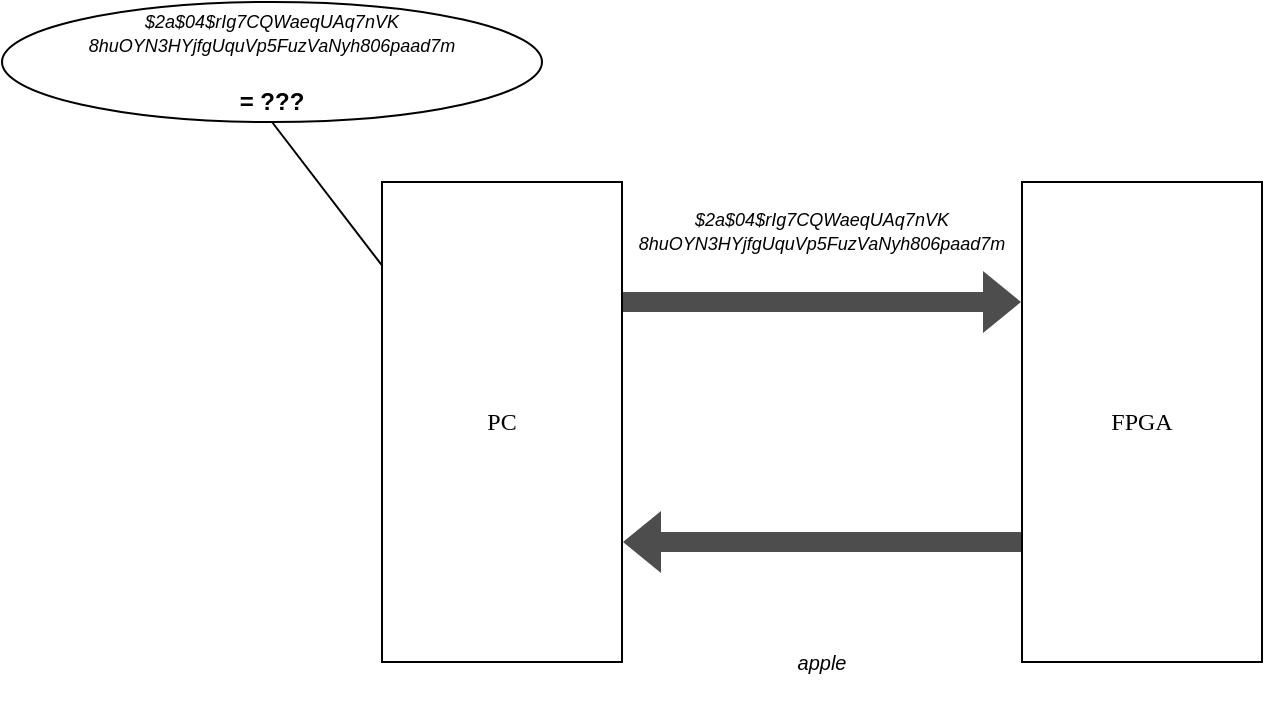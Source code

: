 <mxfile version="24.2.5" type="device" pages="11">
  <diagram name="Objectif" id="cHHuTx0iltw8Ke_J4z5l">
    <mxGraphModel dx="2074" dy="1106" grid="1" gridSize="10" guides="1" tooltips="1" connect="1" arrows="1" fold="1" page="1" pageScale="1" pageWidth="827" pageHeight="1169" math="0" shadow="0">
      <root>
        <mxCell id="0" />
        <mxCell id="1" parent="0" />
        <mxCell id="piW4FhnR2xy4q1mBg4-H-11" value="" style="ellipse;whiteSpace=wrap;html=1;fillColor=none;" parent="1" vertex="1">
          <mxGeometry x="50" y="190" width="270" height="60" as="geometry" />
        </mxCell>
        <mxCell id="piW4FhnR2xy4q1mBg4-H-1" value="&lt;font face=&quot;Lucida Console&quot;&gt;PC&lt;/font&gt;" style="rounded=0;whiteSpace=wrap;html=1;" parent="1" vertex="1">
          <mxGeometry x="240" y="280" width="120" height="240" as="geometry" />
        </mxCell>
        <mxCell id="piW4FhnR2xy4q1mBg4-H-2" value="&lt;font face=&quot;Lucida Console&quot;&gt;FPGA&lt;/font&gt;" style="rounded=0;whiteSpace=wrap;html=1;" parent="1" vertex="1">
          <mxGeometry x="560" y="280" width="120" height="240" as="geometry" />
        </mxCell>
        <mxCell id="piW4FhnR2xy4q1mBg4-H-4" value="" style="shape=flexArrow;endArrow=none;startArrow=block;html=1;rounded=0;exitX=1;exitY=0.75;exitDx=0;exitDy=0;entryX=0;entryY=0.75;entryDx=0;entryDy=0;fillColor=#4D4D4D;strokeColor=none;startFill=0;endFill=0;" parent="1" source="piW4FhnR2xy4q1mBg4-H-1" target="piW4FhnR2xy4q1mBg4-H-2" edge="1">
          <mxGeometry width="100" height="100" relative="1" as="geometry">
            <mxPoint x="360" y="480" as="sourcePoint" />
            <mxPoint x="480" y="480" as="targetPoint" />
          </mxGeometry>
        </mxCell>
        <mxCell id="piW4FhnR2xy4q1mBg4-H-5" value="" style="shape=flexArrow;endArrow=block;startArrow=none;html=1;rounded=0;exitX=1;exitY=0.25;exitDx=0;exitDy=0;entryX=0;entryY=0.25;entryDx=0;entryDy=0;fillColor=#4D4D4D;strokeColor=none;startFill=0;endFill=0;" parent="1" source="piW4FhnR2xy4q1mBg4-H-1" target="piW4FhnR2xy4q1mBg4-H-2" edge="1">
          <mxGeometry width="100" height="100" relative="1" as="geometry">
            <mxPoint x="360" y="320" as="sourcePoint" />
            <mxPoint x="480" y="320" as="targetPoint" />
          </mxGeometry>
        </mxCell>
        <mxCell id="piW4FhnR2xy4q1mBg4-H-7" value="&lt;div&gt;&lt;i style=&quot;font-size: 9px;&quot;&gt;&lt;font style=&quot;font-size: 9px;&quot;&gt;$2a$04$rIg7CQWaeqUAq7nVK&lt;/font&gt;&lt;/i&gt;&lt;/div&gt;&lt;div&gt;&lt;i style=&quot;font-size: 9px;&quot;&gt;&lt;font style=&quot;font-size: 9px;&quot;&gt;8huOYN3HYjfgUquVp5FuzVaNyh806paad7m&lt;/font&gt;&lt;/i&gt;&lt;/div&gt;&lt;i style=&quot;font-size: 9px;&quot;&gt;&lt;br&gt;&lt;/i&gt;" style="rounded=0;whiteSpace=wrap;html=1;fillColor=none;strokeColor=none;fontSize=10;" parent="1" vertex="1">
          <mxGeometry x="360" y="280" width="200" height="60" as="geometry" />
        </mxCell>
        <mxCell id="piW4FhnR2xy4q1mBg4-H-8" value="&lt;font size=&quot;1&quot;&gt;&lt;i&gt;apple&lt;/i&gt;&lt;/font&gt;" style="rounded=0;whiteSpace=wrap;html=1;fillColor=none;strokeColor=none;" parent="1" vertex="1">
          <mxGeometry x="360" y="490" width="200" height="60" as="geometry" />
        </mxCell>
        <mxCell id="piW4FhnR2xy4q1mBg4-H-9" value="&lt;div&gt;&lt;i style=&quot;font-size: 9px;&quot;&gt;&lt;font style=&quot;font-size: 9px;&quot;&gt;$2a$04$rIg7CQWaeqUAq7nVK&lt;/font&gt;&lt;/i&gt;&lt;/div&gt;&lt;div&gt;&lt;i style=&quot;font-size: 9px;&quot;&gt;&lt;font style=&quot;font-size: 9px;&quot;&gt;8huOYN3HYjfgUquVp5FuzVaNyh806paad7m&lt;/font&gt;&lt;/i&gt;&lt;/div&gt;&lt;div style=&quot;font-size: 12px;&quot;&gt;&lt;b&gt;&lt;font style=&quot;font-size: 12px;&quot;&gt;&lt;font style=&quot;font-size: 12px;&quot;&gt;&lt;br&gt;&lt;/font&gt;&lt;/font&gt;&lt;/b&gt;&lt;/div&gt;&lt;div style=&quot;font-size: 12px;&quot;&gt;&lt;b&gt;&lt;font style=&quot;font-size: 12px;&quot;&gt;&lt;font style=&quot;font-size: 12px;&quot;&gt;= ???&lt;/font&gt;&lt;i&gt;&lt;font style=&quot;font-size: 12px;&quot;&gt;&lt;br&gt;&lt;/font&gt;&lt;/i&gt;&lt;/font&gt;&lt;/b&gt;&lt;/div&gt;" style="rounded=0;whiteSpace=wrap;html=1;fillColor=none;strokeColor=none;fontSize=10;" parent="1" vertex="1">
          <mxGeometry x="50" y="190" width="270" height="60" as="geometry" />
        </mxCell>
        <mxCell id="piW4FhnR2xy4q1mBg4-H-13" value="" style="endArrow=none;html=1;rounded=0;entryX=0.5;entryY=1;entryDx=0;entryDy=0;" parent="1" source="piW4FhnR2xy4q1mBg4-H-1" target="piW4FhnR2xy4q1mBg4-H-11" edge="1">
          <mxGeometry width="50" height="50" relative="1" as="geometry">
            <mxPoint x="80" y="340" as="sourcePoint" />
            <mxPoint x="130" y="290" as="targetPoint" />
          </mxGeometry>
        </mxCell>
      </root>
    </mxGraphModel>
  </diagram>
  <diagram id="OoR1yYbzt-s2It2Eo2be" name="Objectif_V2">
    <mxGraphModel dx="2074" dy="1106" grid="1" gridSize="10" guides="1" tooltips="1" connect="1" arrows="1" fold="1" page="1" pageScale="1" pageWidth="827" pageHeight="1169" math="0" shadow="0">
      <root>
        <mxCell id="0" />
        <mxCell id="1" parent="0" />
        <mxCell id="7KUvprFZo-kKL8w_-kkN-2" value="" style="rounded=0;whiteSpace=wrap;html=1;fontSize=20;fillColor=#f5f5f5;fontColor=#333333;strokeColor=#666666;" parent="1" vertex="1">
          <mxGeometry x="240" y="240" width="210" height="320" as="geometry" />
        </mxCell>
        <mxCell id="7KUvprFZo-kKL8w_-kkN-3" value="" style="rounded=0;whiteSpace=wrap;html=1;fontSize=20;fillColor=#f5f5f5;fontColor=#333333;strokeColor=#666666;" parent="1" vertex="1">
          <mxGeometry x="650" y="240" width="210" height="320" as="geometry" />
        </mxCell>
        <mxCell id="KOf3jsrme7GIOxg-ucBR-1" value="PASSWORD GENERATOR" style="rounded=0;whiteSpace=wrap;html=1;" parent="1" vertex="1">
          <mxGeometry x="660" y="280" width="190" height="100" as="geometry" />
        </mxCell>
        <mxCell id="KOf3jsrme7GIOxg-ucBR-2" value="" style="rounded=0;whiteSpace=wrap;html=1;" parent="1" vertex="1">
          <mxGeometry x="660" y="440" width="190" height="110" as="geometry" />
        </mxCell>
        <mxCell id="KOf3jsrme7GIOxg-ucBR-3" value="core_0" style="rounded=0;whiteSpace=wrap;html=1;" parent="1" vertex="1">
          <mxGeometry x="680" y="470" width="40" height="30" as="geometry" />
        </mxCell>
        <mxCell id="KOf3jsrme7GIOxg-ucBR-9" value="HASH FUNCTION" style="rounded=0;whiteSpace=wrap;html=1;strokeColor=none;fillColor=none;" parent="1" vertex="1">
          <mxGeometry x="660" y="440" width="190" height="20" as="geometry" />
        </mxCell>
        <mxCell id="KOf3jsrme7GIOxg-ucBR-10" value="FPGA" style="rounded=0;whiteSpace=wrap;html=1;strokeColor=none;fillColor=none;fontColor=#333333;fontStyle=1;fontSize=18;" parent="1" vertex="1">
          <mxGeometry x="650" y="240" width="210" height="40" as="geometry" />
        </mxCell>
        <mxCell id="25NoR9j_wS1WGT_CwVi0-1" value="PC" style="rounded=0;whiteSpace=wrap;html=1;strokeColor=none;fillColor=none;fontColor=#333333;fontStyle=1;fontSize=18;" parent="1" vertex="1">
          <mxGeometry x="240" y="240" width="210" height="40" as="geometry" />
        </mxCell>
        <mxCell id="s3uEkW_svLZkKLkx62ll-1" value="&lt;div style=&quot;color: rgb(51, 51, 51); font-size: 10px;&quot;&gt;&lt;i style=&quot;font-size: 9px;&quot;&gt;hash = $2a$04$rIg7CQWaeqUAq7nVK&lt;/i&gt;&lt;/div&gt;&lt;div style=&quot;color: rgb(51, 51, 51); font-size: 10px;&quot;&gt;&lt;i style=&quot;font-size: 9px;&quot;&gt;8huOYN3HYjfgUquVp5FuzVaNyh806paad7m&lt;/i&gt;&lt;/div&gt;&lt;div style=&quot;color: rgb(51, 51, 51);&quot;&gt;&lt;b&gt;&lt;br&gt;&lt;/b&gt;&lt;/div&gt;&lt;div style=&quot;color: rgb(51, 51, 51);&quot;&gt;&lt;b&gt;Mot de passe = ???&lt;/b&gt;&lt;/div&gt;" style="rounded=0;whiteSpace=wrap;html=1;" parent="1" vertex="1">
          <mxGeometry x="250" y="280" width="190" height="100" as="geometry" />
        </mxCell>
        <mxCell id="s3uEkW_svLZkKLkx62ll-2" value="&lt;div style=&quot;color: rgb(51, 51, 51); font-size: 10px;&quot;&gt;&lt;b style=&quot;font-size: 12px;&quot;&gt;Mot de passe = apple&lt;/b&gt;&lt;br&gt;&lt;/div&gt;" style="rounded=0;whiteSpace=wrap;html=1;" parent="1" vertex="1">
          <mxGeometry x="250" y="440" width="190" height="110" as="geometry" />
        </mxCell>
        <mxCell id="gJZ1BRvpDdiMK5RbsuXQ-1" value="core_1" style="rounded=0;whiteSpace=wrap;html=1;" parent="1" vertex="1">
          <mxGeometry x="735" y="470" width="40" height="30" as="geometry" />
        </mxCell>
        <mxCell id="gJZ1BRvpDdiMK5RbsuXQ-3" value="core_3" style="rounded=0;whiteSpace=wrap;html=1;" parent="1" vertex="1">
          <mxGeometry x="680" y="510" width="40" height="30" as="geometry" />
        </mxCell>
        <mxCell id="gJZ1BRvpDdiMK5RbsuXQ-4" value="core_4" style="rounded=0;whiteSpace=wrap;html=1;" parent="1" vertex="1">
          <mxGeometry x="735" y="510" width="40" height="30" as="geometry" />
        </mxCell>
        <mxCell id="gJZ1BRvpDdiMK5RbsuXQ-5" value="core_2" style="rounded=0;whiteSpace=wrap;html=1;" parent="1" vertex="1">
          <mxGeometry x="787" y="470" width="40" height="30" as="geometry" />
        </mxCell>
        <mxCell id="gJZ1BRvpDdiMK5RbsuXQ-6" value="..." style="rounded=0;whiteSpace=wrap;html=1;" parent="1" vertex="1">
          <mxGeometry x="787" y="510" width="40" height="30" as="geometry" />
        </mxCell>
        <mxCell id="-fAYWgqBXGggGFbTV_PZ-1" value="" style="shape=flexArrow;endArrow=block;startArrow=none;html=1;rounded=0;exitX=1;exitY=0.25;exitDx=0;exitDy=0;entryX=0;entryY=0.25;entryDx=0;entryDy=0;fillColor=#4D4D4D;strokeColor=none;startFill=0;endFill=0;" parent="1" edge="1">
          <mxGeometry width="100" height="100" relative="1" as="geometry">
            <mxPoint x="450" y="329.76" as="sourcePoint" />
            <mxPoint x="650" y="329.76" as="targetPoint" />
          </mxGeometry>
        </mxCell>
        <mxCell id="-fAYWgqBXGggGFbTV_PZ-2" value="&lt;div&gt;&lt;i style=&quot;font-size: 9px;&quot;&gt;&lt;font style=&quot;font-size: 9px;&quot;&gt;$2a$04$rIg7CQWaeqUAq7nVK&lt;/font&gt;&lt;/i&gt;&lt;/div&gt;&lt;div&gt;&lt;i style=&quot;font-size: 9px;&quot;&gt;&lt;font style=&quot;font-size: 9px;&quot;&gt;8huOYN3HYjfgUquVp5FuzVaNyh806paad7m&lt;/font&gt;&lt;/i&gt;&lt;/div&gt;&lt;i style=&quot;font-size: 9px;&quot;&gt;&lt;br&gt;&lt;/i&gt;" style="rounded=0;whiteSpace=wrap;html=1;fillColor=none;strokeColor=none;fontSize=10;" parent="1" vertex="1">
          <mxGeometry x="450" y="270" width="200" height="60" as="geometry" />
        </mxCell>
        <mxCell id="vmTcG7A8cbbRLqMBrE6_-1" value="" style="shape=flexArrow;endArrow=none;startArrow=block;html=1;rounded=0;exitX=1;exitY=0.75;exitDx=0;exitDy=0;entryX=0;entryY=0.75;entryDx=0;entryDy=0;fillColor=#4D4D4D;strokeColor=none;startFill=0;endFill=0;" parent="1" edge="1">
          <mxGeometry width="100" height="100" relative="1" as="geometry">
            <mxPoint x="450" y="494.76" as="sourcePoint" />
            <mxPoint x="650" y="494.76" as="targetPoint" />
          </mxGeometry>
        </mxCell>
        <mxCell id="iyF-AoUOWAIvFUuMFJC7-1" value="&lt;font size=&quot;1&quot;&gt;&lt;i&gt;apple&lt;/i&gt;&lt;/font&gt;" style="rounded=0;whiteSpace=wrap;html=1;fillColor=none;strokeColor=none;" parent="1" vertex="1">
          <mxGeometry x="450" y="440" width="200" height="60" as="geometry" />
        </mxCell>
        <mxCell id="3CL98pro_CPXhrTrqdyu-1" value="" style="shape=flexArrow;endArrow=block;startArrow=none;html=1;rounded=0;exitX=0.5;exitY=1;exitDx=0;exitDy=0;entryX=0.5;entryY=0;entryDx=0;entryDy=0;fillColor=#4D4D4D;strokeColor=none;startFill=0;endFill=0;" parent="1" source="KOf3jsrme7GIOxg-ucBR-1" target="KOf3jsrme7GIOxg-ucBR-9" edge="1">
          <mxGeometry width="100" height="100" relative="1" as="geometry">
            <mxPoint x="480" y="380" as="sourcePoint" />
            <mxPoint x="680" y="380" as="targetPoint" />
          </mxGeometry>
        </mxCell>
      </root>
    </mxGraphModel>
  </diagram>
  <diagram id="NGEhBd9mjDB4yOnZ3dHT" name="Bcrypt">
    <mxGraphModel dx="2074" dy="1106" grid="1" gridSize="10" guides="1" tooltips="1" connect="1" arrows="1" fold="1" page="1" pageScale="1" pageWidth="827" pageHeight="1169" math="0" shadow="0">
      <root>
        <mxCell id="0" />
        <mxCell id="1" parent="0" />
        <mxCell id="7OzHNXmtqQwDGrS-Jiof-1" value="&lt;font face=&quot;Lucida Console&quot; style=&quot;font-size: 12px;&quot;&gt;Password &lt;/font&gt;" style="rounded=0;whiteSpace=wrap;html=1;fontSize=12;" parent="1" vertex="1">
          <mxGeometry x="320" y="240" width="80" height="40" as="geometry" />
        </mxCell>
        <mxCell id="oUW8nrqb9OoPMn3lnsjy-4" style="edgeStyle=orthogonalEdgeStyle;rounded=0;orthogonalLoop=1;jettySize=auto;html=1;entryX=0.5;entryY=0;entryDx=0;entryDy=0;" parent="1" source="lWD3wyg_1W1SI-C0EvGL-1" target="lWD3wyg_1W1SI-C0EvGL-2" edge="1">
          <mxGeometry relative="1" as="geometry" />
        </mxCell>
        <mxCell id="lWD3wyg_1W1SI-C0EvGL-1" value="Salt" style="rounded=0;whiteSpace=wrap;html=1;fontFamily=Lucida Console;fontSize=12;" parent="1" vertex="1">
          <mxGeometry x="440" y="240" width="80" height="40" as="geometry" />
        </mxCell>
        <mxCell id="rE2yfxdPLesq-Ydj0noM-4" style="edgeStyle=orthogonalEdgeStyle;rounded=0;orthogonalLoop=1;jettySize=auto;html=1;entryX=0.5;entryY=0;entryDx=0;entryDy=0;" parent="1" source="lWD3wyg_1W1SI-C0EvGL-2" target="rE2yfxdPLesq-Ydj0noM-3" edge="1">
          <mxGeometry relative="1" as="geometry" />
        </mxCell>
        <mxCell id="lWD3wyg_1W1SI-C0EvGL-2" value="&lt;div style=&quot;font-size: 12px;&quot;&gt;Expensive Key Setup Algorithm&lt;/div&gt;" style="rounded=0;whiteSpace=wrap;html=1;fontFamily=Lucida Console;fontSize=12;fillColor=#f8cecc;strokeColor=#b85450;" parent="1" vertex="1">
          <mxGeometry x="320" y="320" width="320" height="40" as="geometry" />
        </mxCell>
        <mxCell id="rE2yfxdPLesq-Ydj0noM-6" style="edgeStyle=orthogonalEdgeStyle;rounded=0;orthogonalLoop=1;jettySize=auto;html=1;entryX=0.5;entryY=0;entryDx=0;entryDy=0;" parent="1" source="rE2yfxdPLesq-Ydj0noM-3" target="rE2yfxdPLesq-Ydj0noM-5" edge="1">
          <mxGeometry relative="1" as="geometry" />
        </mxCell>
        <mxCell id="rE2yfxdPLesq-Ydj0noM-3" value="&lt;div&gt;Encryption Keys&lt;/div&gt;&lt;div&gt;(sboxes &amp;amp; subkeys)&lt;br&gt;&lt;/div&gt;" style="rounded=0;whiteSpace=wrap;html=1;fontFamily=Lucida Console;fontSize=12;" parent="1" vertex="1">
          <mxGeometry x="320" y="400" width="320" height="40" as="geometry" />
        </mxCell>
        <mxCell id="rE2yfxdPLesq-Ydj0noM-16" style="edgeStyle=orthogonalEdgeStyle;rounded=0;orthogonalLoop=1;jettySize=auto;html=1;entryX=0.5;entryY=0;entryDx=0;entryDy=0;" parent="1" source="rE2yfxdPLesq-Ydj0noM-5" target="rE2yfxdPLesq-Ydj0noM-15" edge="1">
          <mxGeometry relative="1" as="geometry" />
        </mxCell>
        <mxCell id="rE2yfxdPLesq-Ydj0noM-5" value="&lt;div style=&quot;font-size: 12px;&quot;&gt;Blowfish Encryption&lt;/div&gt;&lt;div style=&quot;font-size: 12px;&quot;&gt;(64 times)&lt;br style=&quot;font-size: 12px;&quot;&gt;&lt;/div&gt;" style="rounded=0;whiteSpace=wrap;html=1;fontFamily=Lucida Console;fontSize=12;" parent="1" vertex="1">
          <mxGeometry x="320" y="480" width="320" height="40" as="geometry" />
        </mxCell>
        <mxCell id="rE2yfxdPLesq-Ydj0noM-12" style="edgeStyle=orthogonalEdgeStyle;rounded=0;orthogonalLoop=1;jettySize=auto;html=1;entryX=0;entryY=0.5;entryDx=0;entryDy=0;dashed=1;" parent="1" source="rE2yfxdPLesq-Ydj0noM-10" target="lWD3wyg_1W1SI-C0EvGL-2" edge="1">
          <mxGeometry relative="1" as="geometry" />
        </mxCell>
        <mxCell id="rE2yfxdPLesq-Ydj0noM-10" value="Iterations = 2&lt;sup style=&quot;font-size: 12px;&quot;&gt;cost&lt;/sup&gt;" style="rounded=0;whiteSpace=wrap;html=1;fontFamily=Lucida Console;fontSize=12;dashed=1;" parent="1" vertex="1">
          <mxGeometry y="320" width="280" height="40" as="geometry" />
        </mxCell>
        <mxCell id="rE2yfxdPLesq-Ydj0noM-14" style="edgeStyle=orthogonalEdgeStyle;rounded=0;orthogonalLoop=1;jettySize=auto;html=1;entryX=0;entryY=0.5;entryDx=0;entryDy=0;" parent="1" source="rE2yfxdPLesq-Ydj0noM-13" target="rE2yfxdPLesq-Ydj0noM-5" edge="1">
          <mxGeometry relative="1" as="geometry" />
        </mxCell>
        <mxCell id="rE2yfxdPLesq-Ydj0noM-13" value="Plain Text : &quot;OrpheanBeholderScryDoubt&quot;" style="rounded=0;whiteSpace=wrap;html=1;fontFamily=Lucida Console;fontSize=12;" parent="1" vertex="1">
          <mxGeometry y="480" width="280" height="40" as="geometry" />
        </mxCell>
        <mxCell id="rE2yfxdPLesq-Ydj0noM-15" value="Hash" style="rounded=0;whiteSpace=wrap;html=1;fontFamily=Lucida Console;fontSize=12;" parent="1" vertex="1">
          <mxGeometry x="320" y="560" width="320" height="40" as="geometry" />
        </mxCell>
        <mxCell id="oUW8nrqb9OoPMn3lnsjy-1" value="Cost" style="rounded=0;whiteSpace=wrap;html=1;fontFamily=Lucida Console;fontSize=12;" parent="1" vertex="1">
          <mxGeometry x="560" y="240" width="80" height="40" as="geometry" />
        </mxCell>
        <mxCell id="oUW8nrqb9OoPMn3lnsjy-3" style="edgeStyle=orthogonalEdgeStyle;rounded=0;orthogonalLoop=1;jettySize=auto;html=1;entryX=0.125;entryY=0;entryDx=0;entryDy=0;entryPerimeter=0;" parent="1" source="7OzHNXmtqQwDGrS-Jiof-1" target="lWD3wyg_1W1SI-C0EvGL-2" edge="1">
          <mxGeometry relative="1" as="geometry" />
        </mxCell>
        <mxCell id="oUW8nrqb9OoPMn3lnsjy-5" style="edgeStyle=orthogonalEdgeStyle;rounded=0;orthogonalLoop=1;jettySize=auto;html=1;entryX=0.875;entryY=-0.017;entryDx=0;entryDy=0;entryPerimeter=0;" parent="1" source="oUW8nrqb9OoPMn3lnsjy-1" target="lWD3wyg_1W1SI-C0EvGL-2" edge="1">
          <mxGeometry relative="1" as="geometry" />
        </mxCell>
      </root>
    </mxGraphModel>
  </diagram>
  <diagram id="GOnYsGJ-jBV4W0J2-pCD" name="bcrypt_format">
    <mxGraphModel dx="2074" dy="1106" grid="1" gridSize="10" guides="1" tooltips="1" connect="1" arrows="1" fold="1" page="1" pageScale="1" pageWidth="827" pageHeight="1169" math="0" shadow="0">
      <root>
        <mxCell id="0" />
        <mxCell id="1" parent="0" />
        <mxCell id="vycA8YYxnX8viC2Udwzi-2" value="&lt;div style=&quot;font-size: 12px;&quot;&gt;&lt;i style=&quot;font-size: 12px;&quot;&gt;&lt;font style=&quot;font-size: 12px;&quot;&gt;$&lt;font color=&quot;#00cc00&quot;&gt;2a&lt;/font&gt;$&lt;font color=&quot;#ff3333&quot;&gt;04&lt;/font&gt;$&lt;font color=&quot;#3333ff&quot;&gt;rIg7CQWaeqUAq7nVK8huOY&lt;/font&gt;&lt;font color=&quot;#b5739d&quot;&gt;N3HYjfgUquVp5FuzVaNyh806paad7m&lt;/font&gt;&lt;/font&gt;&lt;/i&gt;&lt;/div&gt;" style="rounded=0;whiteSpace=wrap;html=1;fontSize=12;strokeColor=none;fillColor=none;" parent="1" vertex="1">
          <mxGeometry x="160" y="280" width="440" height="20" as="geometry" />
        </mxCell>
        <mxCell id="vycA8YYxnX8viC2Udwzi-3" value="" style="endArrow=none;html=1;rounded=0;strokeColor=#00CC00;exitX=0;exitY=0.5;exitDx=0;exitDy=0;" parent="1" source="vycA8YYxnX8viC2Udwzi-5" edge="1">
          <mxGeometry width="50" height="50" relative="1" as="geometry">
            <mxPoint x="180" y="440" as="sourcePoint" />
            <mxPoint x="180" y="300" as="targetPoint" />
            <Array as="points">
              <mxPoint x="180" y="480" />
            </Array>
          </mxGeometry>
        </mxCell>
        <mxCell id="vycA8YYxnX8viC2Udwzi-5" value="Algorithm version" style="rounded=0;whiteSpace=wrap;html=1;fillColor=#d5e8d4;strokeColor=#82b366;" parent="1" vertex="1">
          <mxGeometry x="500" y="470" width="120" height="20" as="geometry" />
        </mxCell>
        <mxCell id="vycA8YYxnX8viC2Udwzi-6" value="" style="endArrow=none;html=1;rounded=0;strokeColor=#FF3333;fillColor=#f8cecc;exitX=0;exitY=0.5;exitDx=0;exitDy=0;" parent="1" source="vycA8YYxnX8viC2Udwzi-12" edge="1">
          <mxGeometry width="50" height="50" relative="1" as="geometry">
            <mxPoint x="200" y="400" as="sourcePoint" />
            <mxPoint x="200" y="300" as="targetPoint" />
            <Array as="points">
              <mxPoint x="200" y="440" />
            </Array>
          </mxGeometry>
        </mxCell>
        <mxCell id="vycA8YYxnX8viC2Udwzi-8" value="" style="endArrow=none;html=1;rounded=0;strokeColor=#3333FF;exitX=0;exitY=0.5;exitDx=0;exitDy=0;" parent="1" source="vycA8YYxnX8viC2Udwzi-13" edge="1">
          <mxGeometry width="50" height="50" relative="1" as="geometry">
            <mxPoint x="300" y="360" as="sourcePoint" />
            <mxPoint x="300" y="300" as="targetPoint" />
            <Array as="points">
              <mxPoint x="300" y="400" />
            </Array>
          </mxGeometry>
        </mxCell>
        <mxCell id="vycA8YYxnX8viC2Udwzi-9" value="" style="endArrow=none;html=1;rounded=0;strokeColor=#B5739D;exitX=0;exitY=0.5;exitDx=0;exitDy=0;" parent="1" source="vycA8YYxnX8viC2Udwzi-14" edge="1">
          <mxGeometry width="50" height="50" relative="1" as="geometry">
            <mxPoint x="480" y="320" as="sourcePoint" />
            <mxPoint x="480" y="300" as="targetPoint" />
            <Array as="points">
              <mxPoint x="480" y="360" />
            </Array>
          </mxGeometry>
        </mxCell>
        <mxCell id="vycA8YYxnX8viC2Udwzi-12" value="Cost" style="rounded=0;whiteSpace=wrap;html=1;fillColor=#f8cecc;strokeColor=#b85450;" parent="1" vertex="1">
          <mxGeometry x="500" y="430" width="120" height="20" as="geometry" />
        </mxCell>
        <mxCell id="vycA8YYxnX8viC2Udwzi-13" value="Salt" style="rounded=0;whiteSpace=wrap;html=1;fillColor=#dae8fc;strokeColor=#6c8ebf;" parent="1" vertex="1">
          <mxGeometry x="500" y="390" width="120" height="20" as="geometry" />
        </mxCell>
        <mxCell id="vycA8YYxnX8viC2Udwzi-14" value="Hash" style="rounded=0;whiteSpace=wrap;html=1;fillColor=#e1d5e7;strokeColor=#9673a6;" parent="1" vertex="1">
          <mxGeometry x="500" y="350" width="120" height="20" as="geometry" />
        </mxCell>
      </root>
    </mxGraphModel>
  </diagram>
  <diagram name="general" id="EoPN_qGu2D-uA7KQwEtC">
    <mxGraphModel dx="2074" dy="1106" grid="1" gridSize="10" guides="1" tooltips="1" connect="1" arrows="1" fold="1" page="1" pageScale="1" pageWidth="827" pageHeight="1169" math="0" shadow="0">
      <root>
        <mxCell id="f282KYUwsONEyp5T160i-0" />
        <mxCell id="f282KYUwsONEyp5T160i-1" parent="f282KYUwsONEyp5T160i-0" />
        <mxCell id="f282KYUwsONEyp5T160i-2" value="" style="rounded=0;whiteSpace=wrap;html=1;" parent="f282KYUwsONEyp5T160i-1" vertex="1">
          <mxGeometry x="120" y="280" width="566" height="380" as="geometry" />
        </mxCell>
        <mxCell id="f282KYUwsONEyp5T160i-3" value="" style="rounded=0;whiteSpace=wrap;html=1;dashed=1;" parent="f282KYUwsONEyp5T160i-1" vertex="1">
          <mxGeometry x="136" y="340" width="530" height="310" as="geometry" />
        </mxCell>
        <mxCell id="f282KYUwsONEyp5T160i-4" value="" style="rounded=0;whiteSpace=wrap;html=1;" parent="f282KYUwsONEyp5T160i-1" vertex="1">
          <mxGeometry x="146" y="350" width="250" height="140" as="geometry" />
        </mxCell>
        <mxCell id="f282KYUwsONEyp5T160i-17" value="&lt;b&gt;BCRYPT CRACKER&lt;br&gt;&lt;/b&gt;" style="rounded=0;whiteSpace=wrap;html=1;fillColor=none;strokeColor=none;" parent="f282KYUwsONEyp5T160i-1" vertex="1">
          <mxGeometry x="120" y="280" width="566" height="60" as="geometry" />
        </mxCell>
        <mxCell id="3zUT5D6K5s0Ej4soHmZb-1" value="" style="rounded=0;whiteSpace=wrap;html=1;fillColor=#f5f5f5;fontColor=#333333;strokeColor=#666666;" parent="f282KYUwsONEyp5T160i-1" vertex="1">
          <mxGeometry x="156" y="360" width="130" height="120" as="geometry" />
        </mxCell>
        <mxCell id="3zUT5D6K5s0Ej4soHmZb-2" value="&lt;div&gt;&lt;b&gt;BCRYPT CORE 0&lt;br&gt;&lt;/b&gt;&lt;/div&gt;" style="rounded=0;whiteSpace=wrap;html=1;" parent="f282KYUwsONEyp5T160i-1" vertex="1">
          <mxGeometry x="166" y="375" width="50" height="40" as="geometry" />
        </mxCell>
        <mxCell id="3zUT5D6K5s0Ej4soHmZb-3" value="&lt;div&gt;&lt;b&gt;BCRYPT CORE 1&lt;br&gt;&lt;/b&gt;&lt;/div&gt;" style="rounded=0;whiteSpace=wrap;html=1;" parent="f282KYUwsONEyp5T160i-1" vertex="1">
          <mxGeometry x="226" y="375" width="50" height="40" as="geometry" />
        </mxCell>
        <mxCell id="3zUT5D6K5s0Ej4soHmZb-4" value="&lt;div&gt;&lt;b&gt;BCRYPT CORE 2&lt;br&gt;&lt;/b&gt;&lt;/div&gt;" style="rounded=0;whiteSpace=wrap;html=1;" parent="f282KYUwsONEyp5T160i-1" vertex="1">
          <mxGeometry x="166" y="430" width="50" height="40" as="geometry" />
        </mxCell>
        <mxCell id="3zUT5D6K5s0Ej4soHmZb-5" value="&lt;div&gt;&lt;b&gt;BCRYPT CORE 3&lt;br&gt;&lt;/b&gt;&lt;/div&gt;" style="rounded=0;whiteSpace=wrap;html=1;" parent="f282KYUwsONEyp5T160i-1" vertex="1">
          <mxGeometry x="226" y="430" width="50" height="40" as="geometry" />
        </mxCell>
        <mxCell id="3zUT5D6K5s0Ej4soHmZb-6" value="PASSWORD GENERATOR" style="rounded=0;whiteSpace=wrap;html=1;" parent="f282KYUwsONEyp5T160i-1" vertex="1">
          <mxGeometry x="296" y="360" width="90" height="120" as="geometry" />
        </mxCell>
        <mxCell id="3zUT5D6K5s0Ej4soHmZb-7" value="BCRYPT QUADCORE 1" style="rounded=0;whiteSpace=wrap;html=1;" parent="f282KYUwsONEyp5T160i-1" vertex="1">
          <mxGeometry x="406" y="350" width="250" height="140" as="geometry" />
        </mxCell>
        <mxCell id="3zUT5D6K5s0Ej4soHmZb-8" value="BCRYPT QUADCORE 2" style="rounded=0;whiteSpace=wrap;html=1;" parent="f282KYUwsONEyp5T160i-1" vertex="1">
          <mxGeometry x="146" y="500" width="250" height="140" as="geometry" />
        </mxCell>
        <mxCell id="3zUT5D6K5s0Ej4soHmZb-9" value="BCRYPT QUADCORE N" style="rounded=0;whiteSpace=wrap;html=1;" parent="f282KYUwsONEyp5T160i-1" vertex="1">
          <mxGeometry x="406" y="500" width="250" height="140" as="geometry" />
        </mxCell>
        <mxCell id="DsYq3yNRj5X4hkJgDs0s-0" value="" style="shape=flexArrow;endArrow=classic;html=1;rounded=0;strokeWidth=2;fillColor=#4D4D4D;strokeColor=none;entryX=0;entryY=0.25;entryDx=0;entryDy=0;" parent="f282KYUwsONEyp5T160i-1" target="f282KYUwsONEyp5T160i-2" edge="1">
          <mxGeometry width="50" height="50" relative="1" as="geometry">
            <mxPoint y="375" as="sourcePoint" />
            <mxPoint x="120" y="410" as="targetPoint" />
          </mxGeometry>
        </mxCell>
        <mxCell id="DsYq3yNRj5X4hkJgDs0s-1" value="&lt;b&gt;SALT&lt;/b&gt;" style="rounded=0;whiteSpace=wrap;html=1;fillColor=none;strokeColor=none;" parent="f282KYUwsONEyp5T160i-1" vertex="1">
          <mxGeometry y="340" width="120" height="30" as="geometry" />
        </mxCell>
        <mxCell id="DsYq3yNRj5X4hkJgDs0s-3" value="" style="shape=flexArrow;endArrow=classic;html=1;rounded=0;strokeWidth=2;fillColor=#4D4D4D;strokeColor=none;entryX=0;entryY=0.75;entryDx=0;entryDy=0;" parent="f282KYUwsONEyp5T160i-1" target="f282KYUwsONEyp5T160i-2" edge="1">
          <mxGeometry width="50" height="50" relative="1" as="geometry">
            <mxPoint y="565" as="sourcePoint" />
            <mxPoint x="70" y="602" as="targetPoint" />
          </mxGeometry>
        </mxCell>
        <mxCell id="DsYq3yNRj5X4hkJgDs0s-4" value="&lt;b&gt;HASH&lt;/b&gt;" style="rounded=0;whiteSpace=wrap;html=1;fillColor=none;strokeColor=none;" parent="f282KYUwsONEyp5T160i-1" vertex="1">
          <mxGeometry y="530" width="120" height="30" as="geometry" />
        </mxCell>
        <mxCell id="DsYq3yNRj5X4hkJgDs0s-5" value="" style="shape=flexArrow;endArrow=classic;html=1;rounded=0;strokeWidth=2;fillColor=#4D4D4D;strokeColor=none;exitX=1;exitY=0.5;exitDx=0;exitDy=0;" parent="f282KYUwsONEyp5T160i-1" source="f282KYUwsONEyp5T160i-2" edge="1">
          <mxGeometry width="50" height="50" relative="1" as="geometry">
            <mxPoint x="730" y="469.43" as="sourcePoint" />
            <mxPoint x="800" y="470" as="targetPoint" />
          </mxGeometry>
        </mxCell>
        <mxCell id="DsYq3yNRj5X4hkJgDs0s-6" value="&lt;b&gt;PASSWORD&lt;/b&gt;" style="rounded=0;whiteSpace=wrap;html=1;fillColor=none;strokeColor=none;" parent="f282KYUwsONEyp5T160i-1" vertex="1">
          <mxGeometry x="686" y="435" width="104" height="30" as="geometry" />
        </mxCell>
      </root>
    </mxGraphModel>
  </diagram>
  <diagram id="xOy5UOQx7pCbQQZ6mrzG" name="Implementation_general">
    <mxGraphModel dx="2074" dy="1106" grid="1" gridSize="10" guides="1" tooltips="1" connect="1" arrows="1" fold="1" page="1" pageScale="1" pageWidth="827" pageHeight="1169" math="0" shadow="0">
      <root>
        <mxCell id="0" />
        <mxCell id="1" parent="0" />
        <mxCell id="6OxGEIxaYT_ECrxl1q-r-22" value="" style="rounded=0;whiteSpace=wrap;html=1;" parent="1" vertex="1">
          <mxGeometry x="80" y="280" width="680" height="360" as="geometry" />
        </mxCell>
        <mxCell id="6OxGEIxaYT_ECrxl1q-r-23" value="" style="rounded=0;whiteSpace=wrap;html=1;dashed=1;" parent="1" vertex="1">
          <mxGeometry x="350" y="360" width="290" height="210" as="geometry" />
        </mxCell>
        <mxCell id="6OxGEIxaYT_ECrxl1q-r-24" value="&lt;div&gt;&lt;b&gt;BCRYPT QUADCORE&lt;/b&gt;&lt;/div&gt;&lt;div&gt;&lt;b&gt;0&lt;br&gt;&lt;/b&gt;&lt;/div&gt;" style="rounded=0;whiteSpace=wrap;html=1;" parent="1" vertex="1">
          <mxGeometry x="370" y="380" width="120" height="80" as="geometry" />
        </mxCell>
        <mxCell id="6OxGEIxaYT_ECrxl1q-r-25" value="&lt;div&gt;&lt;b&gt;BCRYPT QUADCORE&lt;/b&gt;&lt;/div&gt;&lt;div&gt;&lt;b&gt;1&lt;br&gt;&lt;/b&gt;&lt;/div&gt;" style="rounded=0;whiteSpace=wrap;html=1;" parent="1" vertex="1">
          <mxGeometry x="500" y="380" width="120" height="80" as="geometry" />
        </mxCell>
        <mxCell id="6OxGEIxaYT_ECrxl1q-r-26" value="&lt;div&gt;&lt;b&gt;BCRYPT QUADCORE&lt;/b&gt;&lt;/div&gt;&lt;div&gt;&lt;b&gt;2&lt;br&gt;&lt;/b&gt;&lt;/div&gt;" style="rounded=0;whiteSpace=wrap;html=1;" parent="1" vertex="1">
          <mxGeometry x="370" y="470" width="120" height="80" as="geometry" />
        </mxCell>
        <mxCell id="6OxGEIxaYT_ECrxl1q-r-27" value="&lt;div&gt;&lt;b&gt;BCRYPT QUADCORE&lt;/b&gt;&lt;/div&gt;&lt;div&gt;&lt;b&gt;N&lt;br&gt;&lt;/b&gt;&lt;/div&gt;" style="rounded=0;whiteSpace=wrap;html=1;" parent="1" vertex="1">
          <mxGeometry x="500" y="470" width="120" height="80" as="geometry" />
        </mxCell>
        <mxCell id="6OxGEIxaYT_ECrxl1q-r-29" value="&lt;div&gt;&lt;b&gt;2x BRAM&lt;/b&gt;&lt;/div&gt;&lt;div&gt;sbox&lt;/div&gt;&lt;div&gt;&lt;i&gt;16kb&lt;b&gt;&lt;br&gt;&lt;/b&gt;&lt;/i&gt;&lt;/div&gt;" style="rounded=0;whiteSpace=wrap;html=1;" parent="1" vertex="1">
          <mxGeometry x="110" y="520" width="160" height="50" as="geometry" />
        </mxCell>
        <mxCell id="6OxGEIxaYT_ECrxl1q-r-33" value="" style="shape=flexArrow;endArrow=classic;html=1;rounded=0;exitX=1;exitY=0.5;exitDx=0;exitDy=0;entryX=0;entryY=0.5;entryDx=0;entryDy=0;strokeWidth=2;fillColor=#4D4D4D;strokeColor=none;" parent="1" edge="1">
          <mxGeometry width="50" height="50" relative="1" as="geometry">
            <mxPoint x="640" y="464.5" as="sourcePoint" />
            <mxPoint x="760" y="465" as="targetPoint" />
          </mxGeometry>
        </mxCell>
        <mxCell id="6OxGEIxaYT_ECrxl1q-r-34" value="&lt;b&gt;PASSWORD&lt;/b&gt;" style="rounded=0;whiteSpace=wrap;html=1;fillColor=none;strokeColor=none;" parent="1" vertex="1">
          <mxGeometry x="640" y="380" width="120" height="60" as="geometry" />
        </mxCell>
        <mxCell id="6OxGEIxaYT_ECrxl1q-r-36" value="" style="shape=flexArrow;endArrow=classic;html=1;rounded=0;entryX=0;entryY=0.25;entryDx=0;entryDy=0;strokeWidth=2;fillColor=#4D4D4D;strokeColor=none;" parent="1" target="6OxGEIxaYT_ECrxl1q-r-23" edge="1">
          <mxGeometry width="50" height="50" relative="1" as="geometry">
            <mxPoint x="10" y="410" as="sourcePoint" />
            <mxPoint x="80" y="384.0" as="targetPoint" />
          </mxGeometry>
        </mxCell>
        <mxCell id="6OxGEIxaYT_ECrxl1q-r-37" value="&lt;b&gt;SALT&lt;/b&gt;" style="rounded=0;whiteSpace=wrap;html=1;fillColor=none;strokeColor=none;" parent="1" vertex="1">
          <mxGeometry x="10" y="380" width="70" height="30" as="geometry" />
        </mxCell>
        <mxCell id="6OxGEIxaYT_ECrxl1q-r-38" value="" style="shape=flexArrow;endArrow=classic;html=1;rounded=0;entryX=0;entryY=0.5;entryDx=0;entryDy=0;strokeWidth=2;fillColor=#4D4D4D;strokeColor=none;" parent="1" target="6OxGEIxaYT_ECrxl1q-r-23" edge="1">
          <mxGeometry width="50" height="50" relative="1" as="geometry">
            <mxPoint x="10" y="464" as="sourcePoint" />
            <mxPoint x="80" y="464" as="targetPoint" />
          </mxGeometry>
        </mxCell>
        <mxCell id="6OxGEIxaYT_ECrxl1q-r-39" value="&lt;b&gt;HASH&lt;/b&gt;" style="rounded=0;whiteSpace=wrap;html=1;fillColor=none;strokeColor=none;" parent="1" vertex="1">
          <mxGeometry x="10" y="430" width="70" height="40" as="geometry" />
        </mxCell>
        <mxCell id="6OxGEIxaYT_ECrxl1q-r-40" value="" style="shape=flexArrow;endArrow=classic;html=1;rounded=0;entryX=0;entryY=0.5;entryDx=0;entryDy=0;strokeWidth=2;fillColor=#4D4D4D;strokeColor=none;" parent="1" edge="1">
          <mxGeometry width="50" height="50" relative="1" as="geometry">
            <mxPoint x="10" y="549" as="sourcePoint" />
            <mxPoint x="80" y="549" as="targetPoint" />
          </mxGeometry>
        </mxCell>
        <mxCell id="6OxGEIxaYT_ECrxl1q-r-41" value="&lt;b&gt;CLK, RST&lt;br&gt;&lt;/b&gt;" style="rounded=0;whiteSpace=wrap;html=1;fillColor=none;strokeColor=none;" parent="1" vertex="1">
          <mxGeometry x="10" y="500" width="70" height="50" as="geometry" />
        </mxCell>
        <mxCell id="6OxGEIxaYT_ECrxl1q-r-42" value="&lt;b&gt;BCRYPT CRACKER&lt;br&gt;&lt;/b&gt;" style="rounded=0;whiteSpace=wrap;html=1;fillColor=none;strokeColor=none;" parent="1" vertex="1">
          <mxGeometry x="80" y="280" width="200" height="60" as="geometry" />
        </mxCell>
        <mxCell id="OeoJWBHh5m6XKSFWIjjo-1" value="" style="shape=flexArrow;endArrow=classic;html=1;rounded=0;entryX=0;entryY=0.5;entryDx=0;entryDy=0;strokeWidth=2;fillColor=#4D4D4D;strokeColor=none;startArrow=block;exitX=1;exitY=0.5;exitDx=0;exitDy=0;" parent="1" source="6OxGEIxaYT_ECrxl1q-r-29" edge="1">
          <mxGeometry width="50" height="50" relative="1" as="geometry">
            <mxPoint x="300" y="544" as="sourcePoint" />
            <mxPoint x="350" y="544" as="targetPoint" />
          </mxGeometry>
        </mxCell>
      </root>
    </mxGraphModel>
  </diagram>
  <diagram name="Implementation_quadcore" id="yO8Pt_E2M-VPqloUcc15">
    <mxGraphModel dx="2074" dy="1106" grid="1" gridSize="10" guides="1" tooltips="1" connect="1" arrows="1" fold="1" page="1" pageScale="1" pageWidth="827" pageHeight="1169" math="0" shadow="0">
      <root>
        <mxCell id="zN8m6XXdJCSpDR-s0FnX-0" />
        <mxCell id="zN8m6XXdJCSpDR-s0FnX-1" parent="zN8m6XXdJCSpDR-s0FnX-0" />
        <mxCell id="NYuH9-bUo_7dG2Ldn_OQ-0" value="" style="rounded=0;whiteSpace=wrap;html=1;" parent="zN8m6XXdJCSpDR-s0FnX-1" vertex="1">
          <mxGeometry x="110" y="290" width="700" height="510" as="geometry" />
        </mxCell>
        <mxCell id="NYuH9-bUo_7dG2Ldn_OQ-1" value="" style="rounded=0;whiteSpace=wrap;html=1;dashed=1;" parent="zN8m6XXdJCSpDR-s0FnX-1" vertex="1">
          <mxGeometry x="160" y="600" width="280" height="160" as="geometry" />
        </mxCell>
        <mxCell id="NYuH9-bUo_7dG2Ldn_OQ-2" value="&lt;div&gt;&lt;b&gt;BRAM&lt;/b&gt;&lt;/div&gt;&lt;div&gt;password_memory&lt;/div&gt;&lt;div&gt;&lt;i&gt;16kb&lt;/i&gt;&lt;br&gt;&lt;/div&gt;" style="rounded=0;whiteSpace=wrap;html=1;" parent="zN8m6XXdJCSpDR-s0FnX-1" vertex="1">
          <mxGeometry x="520" y="600" width="240" height="160" as="geometry" />
        </mxCell>
        <mxCell id="NYuH9-bUo_7dG2Ldn_OQ-3" value="&lt;b&gt;PASSWORD_GENERATOR&lt;/b&gt;" style="rounded=0;whiteSpace=wrap;html=1;" parent="zN8m6XXdJCSpDR-s0FnX-1" vertex="1">
          <mxGeometry x="520" y="360" width="240" height="120" as="geometry" />
        </mxCell>
        <mxCell id="NYuH9-bUo_7dG2Ldn_OQ-4" value="&lt;div&gt;&lt;b&gt;BCRYPT CORE&lt;/b&gt;&lt;/div&gt;&lt;div&gt;&lt;b&gt;0&lt;/b&gt;&lt;/div&gt;" style="rounded=0;whiteSpace=wrap;html=1;" parent="zN8m6XXdJCSpDR-s0FnX-1" vertex="1">
          <mxGeometry x="170" y="610" width="130" height="70" as="geometry" />
        </mxCell>
        <mxCell id="NYuH9-bUo_7dG2Ldn_OQ-5" value="&lt;div&gt;&lt;b&gt;BCRYPT CORE&lt;/b&gt;&lt;/div&gt;&lt;div&gt;&lt;b&gt;1&lt;br&gt;&lt;/b&gt;&lt;/div&gt;" style="rounded=0;whiteSpace=wrap;html=1;" parent="zN8m6XXdJCSpDR-s0FnX-1" vertex="1">
          <mxGeometry x="310" y="610" width="125" height="70" as="geometry" />
        </mxCell>
        <mxCell id="NYuH9-bUo_7dG2Ldn_OQ-6" value="&lt;div&gt;&lt;b&gt;BCRYPT CORE&lt;/b&gt;&lt;/div&gt;&lt;div&gt;&lt;b&gt;2&lt;br&gt;&lt;/b&gt;&lt;/div&gt;" style="rounded=0;whiteSpace=wrap;html=1;" parent="zN8m6XXdJCSpDR-s0FnX-1" vertex="1">
          <mxGeometry x="170" y="690" width="130" height="65" as="geometry" />
        </mxCell>
        <mxCell id="NYuH9-bUo_7dG2Ldn_OQ-7" value="&lt;div&gt;&lt;b&gt;BCRYPT CORE&lt;/b&gt;&lt;/div&gt;&lt;div&gt;&lt;b&gt;3&lt;br&gt;&lt;/b&gt;&lt;/div&gt;" style="rounded=0;whiteSpace=wrap;html=1;" parent="zN8m6XXdJCSpDR-s0FnX-1" vertex="1">
          <mxGeometry x="310" y="690" width="125" height="65" as="geometry" />
        </mxCell>
        <mxCell id="NYuH9-bUo_7dG2Ldn_OQ-11" value="&lt;b&gt;PASSWORD&lt;/b&gt;" style="rounded=0;whiteSpace=wrap;html=1;fillColor=none;strokeColor=none;" parent="zN8m6XXdJCSpDR-s0FnX-1" vertex="1">
          <mxGeometry x="810" y="615" width="110" height="60" as="geometry" />
        </mxCell>
        <mxCell id="NYuH9-bUo_7dG2Ldn_OQ-12" value="&lt;b&gt;BCRYPT QUADCORE&lt;/b&gt;" style="rounded=0;whiteSpace=wrap;html=1;fillColor=none;strokeColor=none;" parent="zN8m6XXdJCSpDR-s0FnX-1" vertex="1">
          <mxGeometry x="160" y="280" width="200" height="60" as="geometry" />
        </mxCell>
        <mxCell id="NYuH9-bUo_7dG2Ldn_OQ-13" value="" style="shape=flexArrow;endArrow=classic;html=1;rounded=0;entryX=0;entryY=0.25;entryDx=0;entryDy=0;strokeWidth=2;fillColor=#4D4D4D;strokeColor=none;" parent="zN8m6XXdJCSpDR-s0FnX-1" target="NYuH9-bUo_7dG2Ldn_OQ-1" edge="1">
          <mxGeometry width="50" height="50" relative="1" as="geometry">
            <mxPoint x="40" y="640" as="sourcePoint" />
            <mxPoint x="140" y="640" as="targetPoint" />
          </mxGeometry>
        </mxCell>
        <mxCell id="NYuH9-bUo_7dG2Ldn_OQ-14" value="&lt;b&gt;SALT&lt;/b&gt;" style="rounded=0;whiteSpace=wrap;html=1;fillColor=none;strokeColor=none;" parent="zN8m6XXdJCSpDR-s0FnX-1" vertex="1">
          <mxGeometry x="40" y="610" width="70" height="30" as="geometry" />
        </mxCell>
        <mxCell id="NYuH9-bUo_7dG2Ldn_OQ-15" value="" style="shape=flexArrow;endArrow=classic;html=1;rounded=0;entryX=0;entryY=0.75;entryDx=0;entryDy=0;strokeWidth=2;fillColor=#4D4D4D;strokeColor=none;" parent="zN8m6XXdJCSpDR-s0FnX-1" target="NYuH9-bUo_7dG2Ldn_OQ-1" edge="1">
          <mxGeometry width="50" height="50" relative="1" as="geometry">
            <mxPoint x="40" y="720" as="sourcePoint" />
            <mxPoint x="140" y="720" as="targetPoint" />
          </mxGeometry>
        </mxCell>
        <mxCell id="NYuH9-bUo_7dG2Ldn_OQ-16" value="&lt;b&gt;SBOX&lt;/b&gt;" style="rounded=0;whiteSpace=wrap;html=1;fillColor=none;strokeColor=none;" parent="zN8m6XXdJCSpDR-s0FnX-1" vertex="1">
          <mxGeometry x="40" y="690" width="70" height="30" as="geometry" />
        </mxCell>
        <mxCell id="NYuH9-bUo_7dG2Ldn_OQ-17" value="" style="shape=flexArrow;endArrow=classic;html=1;rounded=0;entryX=0;entryY=0.25;entryDx=0;entryDy=0;strokeWidth=2;fillColor=#4D4D4D;strokeColor=none;" parent="zN8m6XXdJCSpDR-s0FnX-1" target="qJHVChceXyqnc2UU6rf4-1" edge="1">
          <mxGeometry width="50" height="50" relative="1" as="geometry">
            <mxPoint x="40" y="390" as="sourcePoint" />
            <mxPoint x="110" y="395" as="targetPoint" />
          </mxGeometry>
        </mxCell>
        <mxCell id="qJHVChceXyqnc2UU6rf4-0" value="" style="shape=flexArrow;endArrow=classic;html=1;rounded=0;entryX=0;entryY=0.75;entryDx=0;entryDy=0;strokeWidth=2;fillColor=#4D4D4D;strokeColor=none;" parent="zN8m6XXdJCSpDR-s0FnX-1" target="qJHVChceXyqnc2UU6rf4-1" edge="1">
          <mxGeometry width="50" height="50" relative="1" as="geometry">
            <mxPoint x="40" y="450" as="sourcePoint" />
            <mxPoint x="110" y="440" as="targetPoint" />
          </mxGeometry>
        </mxCell>
        <mxCell id="qJHVChceXyqnc2UU6rf4-1" value="&lt;font style=&quot;font-size: 21px;&quot;&gt;&lt;b&gt;FSM&lt;/b&gt;&lt;/font&gt;" style="rounded=0;whiteSpace=wrap;html=1;" parent="zN8m6XXdJCSpDR-s0FnX-1" vertex="1">
          <mxGeometry x="160" y="360" width="280" height="120" as="geometry" />
        </mxCell>
        <mxCell id="qJHVChceXyqnc2UU6rf4-4" value="&lt;b&gt;HASH&lt;/b&gt;" style="rounded=0;whiteSpace=wrap;html=1;fillColor=none;strokeColor=none;" parent="zN8m6XXdJCSpDR-s0FnX-1" vertex="1">
          <mxGeometry x="40" y="360" width="70" height="30" as="geometry" />
        </mxCell>
        <mxCell id="qJHVChceXyqnc2UU6rf4-5" value="&lt;b&gt;...&lt;/b&gt;" style="rounded=0;whiteSpace=wrap;html=1;fillColor=none;strokeColor=none;" parent="zN8m6XXdJCSpDR-s0FnX-1" vertex="1">
          <mxGeometry x="40" y="420" width="70" height="30" as="geometry" />
        </mxCell>
        <mxCell id="qJHVChceXyqnc2UU6rf4-6" value="" style="shape=flexArrow;endArrow=classic;html=1;rounded=0;entryX=0.25;entryY=0;entryDx=0;entryDy=0;strokeWidth=2;fillColor=#4D4D4D;strokeColor=none;exitX=0.25;exitY=1;exitDx=0;exitDy=0;startArrow=block;" parent="zN8m6XXdJCSpDR-s0FnX-1" source="qJHVChceXyqnc2UU6rf4-1" target="NYuH9-bUo_7dG2Ldn_OQ-1" edge="1">
          <mxGeometry width="50" height="50" relative="1" as="geometry">
            <mxPoint x="299.66" y="480" as="sourcePoint" />
            <mxPoint x="299.66" y="590" as="targetPoint" />
          </mxGeometry>
        </mxCell>
        <mxCell id="qJHVChceXyqnc2UU6rf4-7" value="" style="shape=flexArrow;endArrow=classic;html=1;rounded=0;entryX=0.75;entryY=0;entryDx=0;entryDy=0;strokeWidth=2;fillColor=#4D4D4D;strokeColor=none;exitX=0.75;exitY=1;exitDx=0;exitDy=0;startArrow=none;startFill=0;" parent="zN8m6XXdJCSpDR-s0FnX-1" source="NYuH9-bUo_7dG2Ldn_OQ-3" target="NYuH9-bUo_7dG2Ldn_OQ-2" edge="1">
          <mxGeometry width="50" height="50" relative="1" as="geometry">
            <mxPoint x="420" y="500" as="sourcePoint" />
            <mxPoint x="420.34" y="620" as="targetPoint" />
          </mxGeometry>
        </mxCell>
        <mxCell id="qJHVChceXyqnc2UU6rf4-8" value="" style="shape=flexArrow;endArrow=classic;html=1;rounded=0;entryX=1;entryY=0.5;entryDx=0;entryDy=0;strokeWidth=2;fillColor=#4D4D4D;strokeColor=none;exitX=0;exitY=0.5;exitDx=0;exitDy=0;startArrow=block;" parent="zN8m6XXdJCSpDR-s0FnX-1" source="NYuH9-bUo_7dG2Ldn_OQ-2" target="NYuH9-bUo_7dG2Ldn_OQ-1" edge="1">
          <mxGeometry width="50" height="50" relative="1" as="geometry">
            <mxPoint x="520" y="720" as="sourcePoint" />
            <mxPoint x="440" y="720" as="targetPoint" />
          </mxGeometry>
        </mxCell>
        <mxCell id="qJHVChceXyqnc2UU6rf4-9" value="" style="shape=flexArrow;endArrow=classic;html=1;rounded=0;entryX=0;entryY=0.5;entryDx=0;entryDy=0;strokeWidth=2;fillColor=#4D4D4D;strokeColor=none;exitX=1;exitY=0.5;exitDx=0;exitDy=0;startArrow=none;startFill=0;" parent="zN8m6XXdJCSpDR-s0FnX-1" source="qJHVChceXyqnc2UU6rf4-1" target="NYuH9-bUo_7dG2Ldn_OQ-3" edge="1">
          <mxGeometry width="50" height="50" relative="1" as="geometry">
            <mxPoint x="470" y="480" as="sourcePoint" />
            <mxPoint x="470.34" y="600" as="targetPoint" />
          </mxGeometry>
        </mxCell>
        <mxCell id="qJHVChceXyqnc2UU6rf4-10" value="" style="shape=flexArrow;endArrow=classic;html=1;rounded=0;entryX=0.25;entryY=0;entryDx=0;entryDy=0;strokeWidth=2;fillColor=#4D4D4D;strokeColor=none;startArrow=none;startFill=0;" parent="zN8m6XXdJCSpDR-s0FnX-1" target="NYuH9-bUo_7dG2Ldn_OQ-2" edge="1">
          <mxGeometry width="50" height="50" relative="1" as="geometry">
            <mxPoint x="380" y="480" as="sourcePoint" />
            <mxPoint x="710" y="610" as="targetPoint" />
            <Array as="points">
              <mxPoint x="380" y="540" />
              <mxPoint x="480" y="540" />
              <mxPoint x="580" y="540" />
            </Array>
          </mxGeometry>
        </mxCell>
        <mxCell id="qJHVChceXyqnc2UU6rf4-11" value="" style="shape=flexArrow;endArrow=classic;html=1;rounded=0;strokeWidth=2;fillColor=#4D4D4D;strokeColor=none;" parent="zN8m6XXdJCSpDR-s0FnX-1" edge="1">
          <mxGeometry width="50" height="50" relative="1" as="geometry">
            <mxPoint x="760" y="679.31" as="sourcePoint" />
            <mxPoint x="920" y="680" as="targetPoint" />
          </mxGeometry>
        </mxCell>
      </root>
    </mxGraphModel>
  </diagram>
  <diagram id="G1bCSVpAwVzSfEcViGXS" name="bcrypt_tb">
    <mxGraphModel dx="2074" dy="1106" grid="1" gridSize="10" guides="1" tooltips="1" connect="1" arrows="1" fold="1" page="1" pageScale="1" pageWidth="827" pageHeight="1169" math="0" shadow="0">
      <root>
        <mxCell id="0" />
        <mxCell id="1" parent="0" />
        <mxCell id="ikc-Xb8T7tzDByCUWtIG-1" value="Bcrypt Core" style="rounded=0;whiteSpace=wrap;html=1;" parent="1" vertex="1">
          <mxGeometry x="360" y="440" width="120" height="200" as="geometry" />
        </mxCell>
        <mxCell id="ikc-Xb8T7tzDByCUWtIG-7" value="" style="endArrow=classic;html=1;rounded=0;fillColor=#e1d5e7;strokeColor=#9673a6;" parent="1" edge="1">
          <mxGeometry width="50" height="50" relative="1" as="geometry">
            <mxPoint x="240" y="480.0" as="sourcePoint" />
            <mxPoint x="360" y="480.0" as="targetPoint" />
          </mxGeometry>
        </mxCell>
        <mxCell id="ikc-Xb8T7tzDByCUWtIG-8" value="salt" style="rounded=0;whiteSpace=wrap;html=1;strokeColor=none;fillColor=none;fontColor=#856794;" parent="1" vertex="1">
          <mxGeometry x="240" y="460" width="120" height="20" as="geometry" />
        </mxCell>
        <mxCell id="ikc-Xb8T7tzDByCUWtIG-9" value="" style="endArrow=classic;html=1;rounded=0;fillColor=#d5e8d4;strokeColor=#82b366;" parent="1" edge="1">
          <mxGeometry width="50" height="50" relative="1" as="geometry">
            <mxPoint x="240" y="500.0" as="sourcePoint" />
            <mxPoint x="360" y="500.0" as="targetPoint" />
          </mxGeometry>
        </mxCell>
        <mxCell id="ikc-Xb8T7tzDByCUWtIG-10" value="start_expand_key" style="rounded=0;whiteSpace=wrap;html=1;strokeColor=none;fillColor=none;fontColor=#00CC00;" parent="1" vertex="1">
          <mxGeometry x="240" y="480.48" width="120" height="20" as="geometry" />
        </mxCell>
        <mxCell id="ikc-Xb8T7tzDByCUWtIG-12" value="" style="endArrow=classic;html=1;rounded=0;fillColor=#d5e8d4;strokeColor=#82b366;" parent="1" edge="1">
          <mxGeometry width="50" height="50" relative="1" as="geometry">
            <mxPoint x="240" y="519.52" as="sourcePoint" />
            <mxPoint x="360" y="519.52" as="targetPoint" />
          </mxGeometry>
        </mxCell>
        <mxCell id="ikc-Xb8T7tzDByCUWtIG-13" value="pipeline_full" style="rounded=0;whiteSpace=wrap;html=1;strokeColor=none;fillColor=none;fontColor=#00CC00;" parent="1" vertex="1">
          <mxGeometry x="240" y="500.0" width="120" height="20" as="geometry" />
        </mxCell>
        <mxCell id="ikc-Xb8T7tzDByCUWtIG-14" value="" style="endArrow=classic;html=1;rounded=0;fillColor=#dae8fc;strokeColor=#6c8ebf;" parent="1" edge="1">
          <mxGeometry width="50" height="50" relative="1" as="geometry">
            <mxPoint x="240" y="540.96" as="sourcePoint" />
            <mxPoint x="360" y="540.96" as="targetPoint" />
          </mxGeometry>
        </mxCell>
        <mxCell id="ikc-Xb8T7tzDByCUWtIG-15" value="sbox_init_addr" style="rounded=0;whiteSpace=wrap;html=1;strokeColor=none;fillColor=none;fontColor=#3333FF;" parent="1" vertex="1">
          <mxGeometry x="240" y="520.48" width="120" height="20" as="geometry" />
        </mxCell>
        <mxCell id="ikc-Xb8T7tzDByCUWtIG-16" value="" style="endArrow=classic;html=1;rounded=0;fillColor=#f8cecc;strokeColor=#b85450;" parent="1" edge="1">
          <mxGeometry width="50" height="50" relative="1" as="geometry">
            <mxPoint x="240" y="560.96" as="sourcePoint" />
            <mxPoint x="360" y="560.96" as="targetPoint" />
          </mxGeometry>
        </mxCell>
        <mxCell id="ikc-Xb8T7tzDByCUWtIG-17" value="sbox0..3_init_dout" style="rounded=0;whiteSpace=wrap;html=1;strokeColor=none;fillColor=none;fontColor=#FF3333;" parent="1" vertex="1">
          <mxGeometry x="240" y="540.48" width="120" height="20" as="geometry" />
        </mxCell>
        <mxCell id="ikc-Xb8T7tzDByCUWtIG-18" value="" style="endArrow=classic;html=1;rounded=0;fillColor=#f8cecc;strokeColor=#b85450;" parent="1" edge="1">
          <mxGeometry width="50" height="50" relative="1" as="geometry">
            <mxPoint x="240" y="580.48" as="sourcePoint" />
            <mxPoint x="360" y="580.48" as="targetPoint" />
          </mxGeometry>
        </mxCell>
        <mxCell id="ikc-Xb8T7tzDByCUWtIG-19" value="skinit_dout" style="rounded=0;whiteSpace=wrap;html=1;strokeColor=none;fillColor=none;fontColor=#FF3333;" parent="1" vertex="1">
          <mxGeometry x="240" y="560.48" width="120" height="20" as="geometry" />
        </mxCell>
        <mxCell id="ikc-Xb8T7tzDByCUWtIG-20" value="" style="endArrow=classic;html=1;rounded=0;fillColor=#e1d5e7;strokeColor=#9673a6;fontColor=#000000;" parent="1" edge="1">
          <mxGeometry width="50" height="50" relative="1" as="geometry">
            <mxPoint x="240" y="600.48" as="sourcePoint" />
            <mxPoint x="360" y="600.48" as="targetPoint" />
          </mxGeometry>
        </mxCell>
        <mxCell id="ikc-Xb8T7tzDByCUWtIG-21" value="key_dout" style="rounded=0;whiteSpace=wrap;html=1;strokeColor=none;fillColor=none;fontColor=#856794;" parent="1" vertex="1">
          <mxGeometry x="240" y="580.48" width="120" height="20" as="geometry" />
        </mxCell>
        <mxCell id="ikc-Xb8T7tzDByCUWtIG-22" value="" style="endArrow=classic;html=1;rounded=0;fillColor=#d5e8d4;strokeColor=#82b366;" parent="1" edge="1">
          <mxGeometry width="50" height="50" relative="1" as="geometry">
            <mxPoint x="480" y="499.52" as="sourcePoint" />
            <mxPoint x="600" y="499.52" as="targetPoint" />
          </mxGeometry>
        </mxCell>
        <mxCell id="ikc-Xb8T7tzDByCUWtIG-23" value="memory_init" style="rounded=0;whiteSpace=wrap;html=1;strokeColor=none;fillColor=none;fontColor=#00CC00;" parent="1" vertex="1">
          <mxGeometry x="480" y="480" width="120" height="20" as="geometry" />
        </mxCell>
        <mxCell id="ikc-Xb8T7tzDByCUWtIG-27" value="" style="endArrow=classic;html=1;rounded=0;fillColor=#dae8fc;strokeColor=#6c8ebf;" parent="1" edge="1">
          <mxGeometry width="50" height="50" relative="1" as="geometry">
            <mxPoint x="480" y="520.48" as="sourcePoint" />
            <mxPoint x="600" y="520" as="targetPoint" />
          </mxGeometry>
        </mxCell>
        <mxCell id="ikc-Xb8T7tzDByCUWtIG-28" value="key_addr" style="rounded=0;whiteSpace=wrap;html=1;strokeColor=none;fillColor=none;fontColor=#3333FF;" parent="1" vertex="1">
          <mxGeometry x="480" y="500.48" width="120" height="20" as="geometry" />
        </mxCell>
        <mxCell id="ikc-Xb8T7tzDByCUWtIG-29" value="" style="endArrow=classic;html=1;rounded=0;fillColor=#dae8fc;strokeColor=#6c8ebf;" parent="1" edge="1">
          <mxGeometry width="50" height="50" relative="1" as="geometry">
            <mxPoint x="480" y="540.48" as="sourcePoint" />
            <mxPoint x="600" y="540" as="targetPoint" />
          </mxGeometry>
        </mxCell>
        <mxCell id="ikc-Xb8T7tzDByCUWtIG-30" value="key_done" style="rounded=0;whiteSpace=wrap;html=1;strokeColor=none;fillColor=none;fontColor=#3333FF;" parent="1" vertex="1">
          <mxGeometry x="480" y="520.48" width="120" height="20" as="geometry" />
        </mxCell>
        <mxCell id="ikc-Xb8T7tzDByCUWtIG-31" value="" style="endArrow=classic;html=1;rounded=0;fillColor=#e1d5e7;strokeColor=#9673a6;" parent="1" edge="1">
          <mxGeometry width="50" height="50" relative="1" as="geometry">
            <mxPoint x="480" y="560.48" as="sourcePoint" />
            <mxPoint x="600" y="560" as="targetPoint" />
          </mxGeometry>
        </mxCell>
        <mxCell id="ikc-Xb8T7tzDByCUWtIG-32" value="dout_valid" style="rounded=0;whiteSpace=wrap;html=1;strokeColor=none;fillColor=none;fontColor=#856794;" parent="1" vertex="1">
          <mxGeometry x="480" y="540" width="120" height="20" as="geometry" />
        </mxCell>
        <mxCell id="ikc-Xb8T7tzDByCUWtIG-33" value="" style="endArrow=classic;html=1;rounded=0;fillColor=#e1d5e7;strokeColor=#9673a6;" parent="1" edge="1">
          <mxGeometry width="50" height="50" relative="1" as="geometry">
            <mxPoint x="480" y="580.48" as="sourcePoint" />
            <mxPoint x="600" y="580" as="targetPoint" />
          </mxGeometry>
        </mxCell>
        <mxCell id="ikc-Xb8T7tzDByCUWtIG-34" value="dout" style="rounded=0;whiteSpace=wrap;html=1;strokeColor=none;fillColor=none;fontColor=#856794;" parent="1" vertex="1">
          <mxGeometry x="480" y="560.48" width="120" height="20" as="geometry" />
        </mxCell>
        <mxCell id="ikc-Xb8T7tzDByCUWtIG-42" value="&lt;div&gt;Hash Function&lt;/div&gt;&lt;div&gt;Input / Output&lt;/div&gt;" style="rounded=1;whiteSpace=wrap;html=1;fillColor=#e1d5e7;strokeColor=#9673a6;" parent="1" vertex="1">
          <mxGeometry x="120" y="340" width="120" height="60" as="geometry" />
        </mxCell>
        <mxCell id="ikc-Xb8T7tzDByCUWtIG-43" value="Control Signals" style="rounded=1;whiteSpace=wrap;html=1;fillColor=#d5e8d4;strokeColor=#82b366;" parent="1" vertex="1">
          <mxGeometry x="280" y="340" width="120" height="60" as="geometry" />
        </mxCell>
        <mxCell id="ikc-Xb8T7tzDByCUWtIG-44" value="&lt;div&gt;Encryption keys&amp;nbsp;&lt;/div&gt;&lt;div&gt;Init Addresses&lt;/div&gt;" style="rounded=1;whiteSpace=wrap;html=1;fillColor=#dae8fc;strokeColor=#6c8ebf;" parent="1" vertex="1">
          <mxGeometry x="440" y="340" width="120" height="60" as="geometry" />
        </mxCell>
        <mxCell id="ikc-Xb8T7tzDByCUWtIG-45" value="&lt;div&gt;Encryption keys&lt;/div&gt;&lt;div&gt;Init Values&lt;/div&gt;" style="rounded=1;whiteSpace=wrap;html=1;fillColor=#f8cecc;strokeColor=#b85450;" parent="1" vertex="1">
          <mxGeometry x="600" y="340" width="120" height="60" as="geometry" />
        </mxCell>
      </root>
    </mxGraphModel>
  </diagram>
  <diagram id="9y7MFxJKVqxnbpw7XZGp" name="test_old">
    <mxGraphModel dx="2074" dy="1106" grid="1" gridSize="10" guides="1" tooltips="1" connect="1" arrows="1" fold="1" page="1" pageScale="1" pageWidth="827" pageHeight="1169" math="0" shadow="0">
      <root>
        <mxCell id="0" />
        <mxCell id="1" parent="0" />
        <mxCell id="nDESimx0K-10l4A1Z0Uz-42" style="edgeStyle=orthogonalEdgeStyle;rounded=0;orthogonalLoop=1;jettySize=auto;html=1;exitX=1;exitY=0.25;exitDx=0;exitDy=0;" parent="1" source="nDESimx0K-10l4A1Z0Uz-1" edge="1">
          <mxGeometry relative="1" as="geometry">
            <mxPoint x="720" y="420" as="targetPoint" />
          </mxGeometry>
        </mxCell>
        <mxCell id="nDESimx0K-10l4A1Z0Uz-43" style="edgeStyle=orthogonalEdgeStyle;rounded=0;orthogonalLoop=1;jettySize=auto;html=1;" parent="1" source="nDESimx0K-10l4A1Z0Uz-1" edge="1">
          <mxGeometry relative="1" as="geometry">
            <mxPoint x="720" y="480" as="targetPoint" />
          </mxGeometry>
        </mxCell>
        <mxCell id="nDESimx0K-10l4A1Z0Uz-44" style="edgeStyle=orthogonalEdgeStyle;rounded=0;orthogonalLoop=1;jettySize=auto;html=1;exitX=1;exitY=0.75;exitDx=0;exitDy=0;" parent="1" source="nDESimx0K-10l4A1Z0Uz-1" edge="1">
          <mxGeometry relative="1" as="geometry">
            <mxPoint x="720" y="540" as="targetPoint" />
          </mxGeometry>
        </mxCell>
        <mxCell id="nDESimx0K-10l4A1Z0Uz-1" value="&lt;b&gt;&lt;i&gt;Bcrypt Cracker&lt;/i&gt;&lt;/b&gt;" style="rounded=0;whiteSpace=wrap;html=1;" parent="1" vertex="1">
          <mxGeometry x="520" y="360" width="120" height="240" as="geometry" />
        </mxCell>
        <mxCell id="nDESimx0K-10l4A1Z0Uz-12" style="edgeStyle=orthogonalEdgeStyle;rounded=0;orthogonalLoop=1;jettySize=auto;html=1;entryX=0;entryY=0.25;entryDx=0;entryDy=0;" parent="1" source="nDESimx0K-10l4A1Z0Uz-2" edge="1">
          <mxGeometry relative="1" as="geometry">
            <mxPoint x="520" y="390" as="targetPoint" />
          </mxGeometry>
        </mxCell>
        <mxCell id="nDESimx0K-10l4A1Z0Uz-2" value="" style="rounded=0;whiteSpace=wrap;html=1;" parent="1" vertex="1">
          <mxGeometry x="380" y="370" width="60" height="40" as="geometry" />
        </mxCell>
        <mxCell id="nDESimx0K-10l4A1Z0Uz-4" value="" style="endArrow=none;html=1;rounded=0;" parent="1" edge="1">
          <mxGeometry width="50" height="50" relative="1" as="geometry">
            <mxPoint x="410.08" y="379.85" as="sourcePoint" />
            <mxPoint x="410.08" y="399.85" as="targetPoint" />
          </mxGeometry>
        </mxCell>
        <mxCell id="nDESimx0K-10l4A1Z0Uz-5" value="" style="endArrow=none;html=1;rounded=0;" parent="1" edge="1">
          <mxGeometry width="50" height="50" relative="1" as="geometry">
            <mxPoint x="430.08" y="379.99" as="sourcePoint" />
            <mxPoint x="430.08" y="399.99" as="targetPoint" />
          </mxGeometry>
        </mxCell>
        <mxCell id="nDESimx0K-10l4A1Z0Uz-6" value="" style="endArrow=none;html=1;rounded=0;" parent="1" edge="1">
          <mxGeometry width="50" height="50" relative="1" as="geometry">
            <mxPoint x="390" y="379.99" as="sourcePoint" />
            <mxPoint x="390" y="399.99" as="targetPoint" />
          </mxGeometry>
        </mxCell>
        <mxCell id="nDESimx0K-10l4A1Z0Uz-8" value="" style="endArrow=none;html=1;rounded=0;" parent="1" edge="1">
          <mxGeometry width="50" height="50" relative="1" as="geometry">
            <mxPoint x="410.08" y="399.99" as="sourcePoint" />
            <mxPoint x="430.08" y="399.99" as="targetPoint" />
          </mxGeometry>
        </mxCell>
        <mxCell id="nDESimx0K-10l4A1Z0Uz-9" value="" style="endArrow=none;html=1;rounded=0;" parent="1" edge="1">
          <mxGeometry width="50" height="50" relative="1" as="geometry">
            <mxPoint x="390.08" y="379.99" as="sourcePoint" />
            <mxPoint x="410.08" y="379.99" as="targetPoint" />
          </mxGeometry>
        </mxCell>
        <mxCell id="nDESimx0K-10l4A1Z0Uz-10" value="100 MHZ" style="text;html=1;align=center;verticalAlign=middle;whiteSpace=wrap;rounded=0;" parent="1" vertex="1">
          <mxGeometry x="380" y="340" width="60" height="30" as="geometry" />
        </mxCell>
        <mxCell id="nDESimx0K-10l4A1Z0Uz-13" value="clk" style="text;html=1;align=center;verticalAlign=middle;whiteSpace=wrap;rounded=0;" parent="1" vertex="1">
          <mxGeometry x="440" y="360" width="80" height="30" as="geometry" />
        </mxCell>
        <mxCell id="nDESimx0K-10l4A1Z0Uz-14" style="edgeStyle=orthogonalEdgeStyle;rounded=0;orthogonalLoop=1;jettySize=auto;html=1;entryX=0;entryY=0.25;entryDx=0;entryDy=0;exitX=1;exitY=0.5;exitDx=0;exitDy=0;" parent="1" source="nDESimx0K-10l4A1Z0Uz-23" edge="1">
          <mxGeometry relative="1" as="geometry">
            <mxPoint x="520" y="450" as="targetPoint" />
            <mxPoint x="360" y="450" as="sourcePoint" />
          </mxGeometry>
        </mxCell>
        <mxCell id="nDESimx0K-10l4A1Z0Uz-22" value="reset" style="text;html=1;align=center;verticalAlign=middle;whiteSpace=wrap;rounded=0;" parent="1" vertex="1">
          <mxGeometry x="440" y="420" width="80" height="30" as="geometry" />
        </mxCell>
        <mxCell id="nDESimx0K-10l4A1Z0Uz-23" value="Button" style="rounded=0;whiteSpace=wrap;html=1;" parent="1" vertex="1">
          <mxGeometry x="380" y="430" width="60" height="40" as="geometry" />
        </mxCell>
        <mxCell id="nDESimx0K-10l4A1Z0Uz-25" value="7e949a07e88186c649bbeb0a9740c5e0" style="rounded=0;whiteSpace=wrap;html=1;fontSize=9;" parent="1" vertex="1">
          <mxGeometry x="200" y="490" width="240" height="40" as="geometry" />
        </mxCell>
        <mxCell id="nDESimx0K-10l4A1Z0Uz-26" value="1982ade712f9ec3d3a57ce85adf7fc3e2b43d7d89f90d3" style="rounded=0;whiteSpace=wrap;html=1;fontSize=9;" parent="1" vertex="1">
          <mxGeometry x="200" y="550" width="240" height="40" as="geometry" />
        </mxCell>
        <mxCell id="nDESimx0K-10l4A1Z0Uz-29" style="edgeStyle=orthogonalEdgeStyle;rounded=0;orthogonalLoop=1;jettySize=auto;html=1;entryX=0;entryY=0.25;entryDx=0;entryDy=0;exitX=1;exitY=0.5;exitDx=0;exitDy=0;" parent="1" source="nDESimx0K-10l4A1Z0Uz-25" edge="1">
          <mxGeometry relative="1" as="geometry">
            <mxPoint x="520" y="510" as="targetPoint" />
            <mxPoint x="360" y="510" as="sourcePoint" />
          </mxGeometry>
        </mxCell>
        <mxCell id="nDESimx0K-10l4A1Z0Uz-30" value="salt" style="text;html=1;align=center;verticalAlign=middle;whiteSpace=wrap;rounded=0;" parent="1" vertex="1">
          <mxGeometry x="440" y="480" width="80" height="30" as="geometry" />
        </mxCell>
        <mxCell id="nDESimx0K-10l4A1Z0Uz-31" style="edgeStyle=orthogonalEdgeStyle;rounded=0;orthogonalLoop=1;jettySize=auto;html=1;entryX=0;entryY=0.25;entryDx=0;entryDy=0;" parent="1" edge="1">
          <mxGeometry relative="1" as="geometry">
            <mxPoint x="520" y="570" as="targetPoint" />
            <mxPoint x="440" y="570" as="sourcePoint" />
          </mxGeometry>
        </mxCell>
        <mxCell id="nDESimx0K-10l4A1Z0Uz-32" value="hash" style="text;html=1;align=center;verticalAlign=middle;whiteSpace=wrap;rounded=0;" parent="1" vertex="1">
          <mxGeometry x="440" y="540" width="80" height="30" as="geometry" />
        </mxCell>
        <mxCell id="nDESimx0K-10l4A1Z0Uz-33" value="" style="ellipse;whiteSpace=wrap;html=1;aspect=fixed;fillColor=#f5f5f5;strokeColor=#666666;fontColor=#333333;" parent="1" vertex="1">
          <mxGeometry x="720" y="460" width="40" height="40" as="geometry" />
        </mxCell>
        <mxCell id="nDESimx0K-10l4A1Z0Uz-34" value="LED1" style="rounded=0;whiteSpace=wrap;html=1;fillColor=none;strokeColor=none;" parent="1" vertex="1">
          <mxGeometry x="760" y="460" width="40" height="40" as="geometry" />
        </mxCell>
        <mxCell id="nDESimx0K-10l4A1Z0Uz-38" value="" style="ellipse;whiteSpace=wrap;html=1;aspect=fixed;fillColor=#d5e8d4;strokeColor=#82b366;" parent="1" vertex="1">
          <mxGeometry x="720" y="520" width="40" height="40" as="geometry" />
        </mxCell>
        <mxCell id="nDESimx0K-10l4A1Z0Uz-39" value="LED2" style="rounded=0;whiteSpace=wrap;html=1;fillColor=none;strokeColor=none;" parent="1" vertex="1">
          <mxGeometry x="760" y="520" width="40" height="40" as="geometry" />
        </mxCell>
        <mxCell id="nDESimx0K-10l4A1Z0Uz-40" value="" style="ellipse;whiteSpace=wrap;html=1;aspect=fixed;fillColor=#f5f5f5;strokeColor=#666666;fontColor=#333333;" parent="1" vertex="1">
          <mxGeometry x="720" y="400" width="40" height="40" as="geometry" />
        </mxCell>
        <mxCell id="nDESimx0K-10l4A1Z0Uz-41" value="LED0" style="rounded=0;whiteSpace=wrap;html=1;fillColor=none;strokeColor=none;" parent="1" vertex="1">
          <mxGeometry x="760" y="400" width="40" height="40" as="geometry" />
        </mxCell>
        <mxCell id="nDESimx0K-10l4A1Z0Uz-45" value="dout_we" style="text;html=1;align=center;verticalAlign=middle;whiteSpace=wrap;rounded=0;" parent="1" vertex="1">
          <mxGeometry x="640" y="390" width="80" height="30" as="geometry" />
        </mxCell>
        <mxCell id="nDESimx0K-10l4A1Z0Uz-47" value="success" style="text;html=1;align=center;verticalAlign=middle;whiteSpace=wrap;rounded=0;" parent="1" vertex="1">
          <mxGeometry x="640" y="450" width="80" height="30" as="geometry" />
        </mxCell>
        <mxCell id="nDESimx0K-10l4A1Z0Uz-48" value="done" style="text;html=1;align=center;verticalAlign=middle;whiteSpace=wrap;rounded=0;" parent="1" vertex="1">
          <mxGeometry x="640" y="510" width="80" height="30" as="geometry" />
        </mxCell>
        <mxCell id="nDESimx0K-10l4A1Z0Uz-49" value="MDP : &lt;b&gt;&lt;i&gt;a&lt;/i&gt;&lt;/b&gt;" style="rounded=0;whiteSpace=wrap;html=1;" parent="1" vertex="1">
          <mxGeometry x="520" y="280" width="120" height="40" as="geometry" />
        </mxCell>
      </root>
    </mxGraphModel>
  </diagram>
  <diagram name="test" id="uTXg-LZNEhiggF_kfoOT">
    <mxGraphModel dx="2074" dy="1106" grid="1" gridSize="10" guides="1" tooltips="1" connect="1" arrows="1" fold="1" page="1" pageScale="1" pageWidth="827" pageHeight="1169" math="0" shadow="0">
      <root>
        <mxCell id="235Tv57L0zZ08cVQd_xh-0" />
        <mxCell id="235Tv57L0zZ08cVQd_xh-1" parent="235Tv57L0zZ08cVQd_xh-0" />
        <mxCell id="235Tv57L0zZ08cVQd_xh-2" style="edgeStyle=orthogonalEdgeStyle;rounded=0;orthogonalLoop=1;jettySize=auto;html=1;exitX=1;exitY=0.25;exitDx=0;exitDy=0;" parent="235Tv57L0zZ08cVQd_xh-1" source="235Tv57L0zZ08cVQd_xh-5" edge="1">
          <mxGeometry relative="1" as="geometry">
            <mxPoint x="720" y="420" as="targetPoint" />
          </mxGeometry>
        </mxCell>
        <mxCell id="235Tv57L0zZ08cVQd_xh-3" style="edgeStyle=orthogonalEdgeStyle;rounded=0;orthogonalLoop=1;jettySize=auto;html=1;" parent="235Tv57L0zZ08cVQd_xh-1" source="235Tv57L0zZ08cVQd_xh-5" edge="1">
          <mxGeometry relative="1" as="geometry">
            <mxPoint x="720" y="480" as="targetPoint" />
          </mxGeometry>
        </mxCell>
        <mxCell id="235Tv57L0zZ08cVQd_xh-4" style="edgeStyle=orthogonalEdgeStyle;rounded=0;orthogonalLoop=1;jettySize=auto;html=1;exitX=1;exitY=0.75;exitDx=0;exitDy=0;" parent="235Tv57L0zZ08cVQd_xh-1" source="235Tv57L0zZ08cVQd_xh-5" edge="1">
          <mxGeometry relative="1" as="geometry">
            <mxPoint x="720" y="540" as="targetPoint" />
          </mxGeometry>
        </mxCell>
        <mxCell id="235Tv57L0zZ08cVQd_xh-5" value="&lt;b&gt;&lt;i&gt;Bcrypt Cracker&lt;/i&gt;&lt;/b&gt;" style="rounded=0;whiteSpace=wrap;html=1;" parent="235Tv57L0zZ08cVQd_xh-1" vertex="1">
          <mxGeometry x="520" y="360" width="120" height="240" as="geometry" />
        </mxCell>
        <mxCell id="235Tv57L0zZ08cVQd_xh-6" style="edgeStyle=orthogonalEdgeStyle;rounded=0;orthogonalLoop=1;jettySize=auto;html=1;entryX=0;entryY=0.25;entryDx=0;entryDy=0;" parent="235Tv57L0zZ08cVQd_xh-1" source="235Tv57L0zZ08cVQd_xh-7" edge="1">
          <mxGeometry relative="1" as="geometry">
            <mxPoint x="520" y="390" as="targetPoint" />
          </mxGeometry>
        </mxCell>
        <mxCell id="235Tv57L0zZ08cVQd_xh-7" value="" style="rounded=0;whiteSpace=wrap;html=1;" parent="235Tv57L0zZ08cVQd_xh-1" vertex="1">
          <mxGeometry x="380" y="370" width="60" height="40" as="geometry" />
        </mxCell>
        <mxCell id="235Tv57L0zZ08cVQd_xh-8" value="" style="endArrow=none;html=1;rounded=0;" parent="235Tv57L0zZ08cVQd_xh-1" edge="1">
          <mxGeometry width="50" height="50" relative="1" as="geometry">
            <mxPoint x="410.08" y="379.85" as="sourcePoint" />
            <mxPoint x="410.08" y="399.85" as="targetPoint" />
          </mxGeometry>
        </mxCell>
        <mxCell id="235Tv57L0zZ08cVQd_xh-9" value="" style="endArrow=none;html=1;rounded=0;" parent="235Tv57L0zZ08cVQd_xh-1" edge="1">
          <mxGeometry width="50" height="50" relative="1" as="geometry">
            <mxPoint x="430.08" y="379.99" as="sourcePoint" />
            <mxPoint x="430.08" y="399.99" as="targetPoint" />
          </mxGeometry>
        </mxCell>
        <mxCell id="235Tv57L0zZ08cVQd_xh-10" value="" style="endArrow=none;html=1;rounded=0;" parent="235Tv57L0zZ08cVQd_xh-1" edge="1">
          <mxGeometry width="50" height="50" relative="1" as="geometry">
            <mxPoint x="390" y="379.99" as="sourcePoint" />
            <mxPoint x="390" y="399.99" as="targetPoint" />
          </mxGeometry>
        </mxCell>
        <mxCell id="235Tv57L0zZ08cVQd_xh-11" value="" style="endArrow=none;html=1;rounded=0;" parent="235Tv57L0zZ08cVQd_xh-1" edge="1">
          <mxGeometry width="50" height="50" relative="1" as="geometry">
            <mxPoint x="410.08" y="399.99" as="sourcePoint" />
            <mxPoint x="430.08" y="399.99" as="targetPoint" />
          </mxGeometry>
        </mxCell>
        <mxCell id="235Tv57L0zZ08cVQd_xh-12" value="" style="endArrow=none;html=1;rounded=0;" parent="235Tv57L0zZ08cVQd_xh-1" edge="1">
          <mxGeometry width="50" height="50" relative="1" as="geometry">
            <mxPoint x="390.08" y="379.99" as="sourcePoint" />
            <mxPoint x="410.08" y="379.99" as="targetPoint" />
          </mxGeometry>
        </mxCell>
        <mxCell id="235Tv57L0zZ08cVQd_xh-13" value="100 MHZ" style="text;html=1;align=center;verticalAlign=middle;whiteSpace=wrap;rounded=0;" parent="235Tv57L0zZ08cVQd_xh-1" vertex="1">
          <mxGeometry x="380" y="340" width="60" height="30" as="geometry" />
        </mxCell>
        <mxCell id="235Tv57L0zZ08cVQd_xh-14" value="clk" style="text;html=1;align=center;verticalAlign=middle;whiteSpace=wrap;rounded=0;" parent="235Tv57L0zZ08cVQd_xh-1" vertex="1">
          <mxGeometry x="440" y="360" width="80" height="30" as="geometry" />
        </mxCell>
        <mxCell id="235Tv57L0zZ08cVQd_xh-15" style="edgeStyle=orthogonalEdgeStyle;rounded=0;orthogonalLoop=1;jettySize=auto;html=1;entryX=0;entryY=0.25;entryDx=0;entryDy=0;exitX=1;exitY=0.5;exitDx=0;exitDy=0;" parent="235Tv57L0zZ08cVQd_xh-1" source="235Tv57L0zZ08cVQd_xh-17" edge="1">
          <mxGeometry relative="1" as="geometry">
            <mxPoint x="520" y="450" as="targetPoint" />
            <mxPoint x="360" y="450" as="sourcePoint" />
          </mxGeometry>
        </mxCell>
        <mxCell id="235Tv57L0zZ08cVQd_xh-16" value="reset" style="text;html=1;align=center;verticalAlign=middle;whiteSpace=wrap;rounded=0;" parent="235Tv57L0zZ08cVQd_xh-1" vertex="1">
          <mxGeometry x="440" y="420" width="80" height="30" as="geometry" />
        </mxCell>
        <mxCell id="235Tv57L0zZ08cVQd_xh-17" value="Button" style="rounded=0;whiteSpace=wrap;html=1;" parent="235Tv57L0zZ08cVQd_xh-1" vertex="1">
          <mxGeometry x="380" y="430" width="60" height="40" as="geometry" />
        </mxCell>
        <mxCell id="235Tv57L0zZ08cVQd_xh-18" value="7e949a07e88186c649bbeb0a9740c5e0" style="rounded=0;whiteSpace=wrap;html=1;fontSize=9;" parent="235Tv57L0zZ08cVQd_xh-1" vertex="1">
          <mxGeometry x="200" y="490" width="240" height="40" as="geometry" />
        </mxCell>
        <mxCell id="235Tv57L0zZ08cVQd_xh-19" value="1982ade712f9ec3d3a57ce85adf7fc3e2b43d7d89f90d3" style="rounded=0;whiteSpace=wrap;html=1;fontSize=9;" parent="235Tv57L0zZ08cVQd_xh-1" vertex="1">
          <mxGeometry x="200" y="550" width="240" height="40" as="geometry" />
        </mxCell>
        <mxCell id="235Tv57L0zZ08cVQd_xh-20" style="edgeStyle=orthogonalEdgeStyle;rounded=0;orthogonalLoop=1;jettySize=auto;html=1;entryX=0;entryY=0.25;entryDx=0;entryDy=0;exitX=1;exitY=0.5;exitDx=0;exitDy=0;" parent="235Tv57L0zZ08cVQd_xh-1" source="235Tv57L0zZ08cVQd_xh-18" edge="1">
          <mxGeometry relative="1" as="geometry">
            <mxPoint x="520" y="510" as="targetPoint" />
            <mxPoint x="360" y="510" as="sourcePoint" />
          </mxGeometry>
        </mxCell>
        <mxCell id="235Tv57L0zZ08cVQd_xh-21" value="salt" style="text;html=1;align=center;verticalAlign=middle;whiteSpace=wrap;rounded=0;" parent="235Tv57L0zZ08cVQd_xh-1" vertex="1">
          <mxGeometry x="440" y="480" width="80" height="30" as="geometry" />
        </mxCell>
        <mxCell id="235Tv57L0zZ08cVQd_xh-22" style="edgeStyle=orthogonalEdgeStyle;rounded=0;orthogonalLoop=1;jettySize=auto;html=1;entryX=0;entryY=0.25;entryDx=0;entryDy=0;" parent="235Tv57L0zZ08cVQd_xh-1" edge="1">
          <mxGeometry relative="1" as="geometry">
            <mxPoint x="520" y="570" as="targetPoint" />
            <mxPoint x="440" y="570" as="sourcePoint" />
          </mxGeometry>
        </mxCell>
        <mxCell id="235Tv57L0zZ08cVQd_xh-23" value="hash" style="text;html=1;align=center;verticalAlign=middle;whiteSpace=wrap;rounded=0;" parent="235Tv57L0zZ08cVQd_xh-1" vertex="1">
          <mxGeometry x="440" y="540" width="80" height="30" as="geometry" />
        </mxCell>
        <mxCell id="235Tv57L0zZ08cVQd_xh-24" value="" style="ellipse;whiteSpace=wrap;html=1;aspect=fixed;fillColor=#f5f5f5;strokeColor=#666666;fontColor=#333333;" parent="235Tv57L0zZ08cVQd_xh-1" vertex="1">
          <mxGeometry x="720" y="460" width="40" height="40" as="geometry" />
        </mxCell>
        <mxCell id="235Tv57L0zZ08cVQd_xh-25" value="LED1" style="rounded=0;whiteSpace=wrap;html=1;fillColor=none;strokeColor=none;" parent="235Tv57L0zZ08cVQd_xh-1" vertex="1">
          <mxGeometry x="760" y="460" width="40" height="40" as="geometry" />
        </mxCell>
        <mxCell id="235Tv57L0zZ08cVQd_xh-26" value="" style="ellipse;whiteSpace=wrap;html=1;aspect=fixed;fillColor=#f5f5f5;strokeColor=#666666;fontColor=#333333;" parent="235Tv57L0zZ08cVQd_xh-1" vertex="1">
          <mxGeometry x="720" y="520" width="40" height="40" as="geometry" />
        </mxCell>
        <mxCell id="235Tv57L0zZ08cVQd_xh-27" value="LED2" style="rounded=0;whiteSpace=wrap;html=1;fillColor=none;strokeColor=none;" parent="235Tv57L0zZ08cVQd_xh-1" vertex="1">
          <mxGeometry x="760" y="520" width="40" height="40" as="geometry" />
        </mxCell>
        <mxCell id="235Tv57L0zZ08cVQd_xh-28" value="" style="ellipse;whiteSpace=wrap;html=1;aspect=fixed;fillColor=#f5f5f5;strokeColor=#666666;fontColor=#333333;" parent="235Tv57L0zZ08cVQd_xh-1" vertex="1">
          <mxGeometry x="720" y="400" width="40" height="40" as="geometry" />
        </mxCell>
        <mxCell id="235Tv57L0zZ08cVQd_xh-29" value="LED0" style="rounded=0;whiteSpace=wrap;html=1;fillColor=none;strokeColor=none;" parent="235Tv57L0zZ08cVQd_xh-1" vertex="1">
          <mxGeometry x="760" y="400" width="40" height="40" as="geometry" />
        </mxCell>
        <mxCell id="235Tv57L0zZ08cVQd_xh-30" value="start" style="text;html=1;align=center;verticalAlign=middle;whiteSpace=wrap;rounded=0;" parent="235Tv57L0zZ08cVQd_xh-1" vertex="1">
          <mxGeometry x="640" y="390" width="80" height="30" as="geometry" />
        </mxCell>
        <mxCell id="235Tv57L0zZ08cVQd_xh-31" value="success" style="text;html=1;align=center;verticalAlign=middle;whiteSpace=wrap;rounded=0;" parent="235Tv57L0zZ08cVQd_xh-1" vertex="1">
          <mxGeometry x="640" y="450" width="80" height="30" as="geometry" />
        </mxCell>
        <mxCell id="235Tv57L0zZ08cVQd_xh-32" value="done" style="text;html=1;align=center;verticalAlign=middle;whiteSpace=wrap;rounded=0;" parent="235Tv57L0zZ08cVQd_xh-1" vertex="1">
          <mxGeometry x="640" y="510" width="80" height="30" as="geometry" />
        </mxCell>
        <mxCell id="235Tv57L0zZ08cVQd_xh-33" value="MDP : &lt;b&gt;&lt;i&gt;a&lt;/i&gt;&lt;/b&gt;" style="rounded=0;whiteSpace=wrap;html=1;" parent="235Tv57L0zZ08cVQd_xh-1" vertex="1">
          <mxGeometry x="520" y="280" width="120" height="40" as="geometry" />
        </mxCell>
      </root>
    </mxGraphModel>
  </diagram>
  <diagram id="mjmja5TdiSWElViPVwec" name="password_bcrypt">
    <mxGraphModel dx="2074" dy="1106" grid="1" gridSize="10" guides="1" tooltips="1" connect="1" arrows="1" fold="1" page="1" pageScale="1" pageWidth="827" pageHeight="1169" math="0" shadow="0">
      <root>
        <mxCell id="0" />
        <mxCell id="1" parent="0" />
        <mxCell id="haooF-uEbiu9GR6kuR0Y-1" value="1234" style="rounded=0;whiteSpace=wrap;html=1;" parent="1" vertex="1">
          <mxGeometry x="120" y="440" width="120" height="60" as="geometry" />
        </mxCell>
        <mxCell id="haooF-uEbiu9GR6kuR0Y-2" value="1234&lt;i&gt;&lt;b&gt;\0&lt;/b&gt;&lt;/i&gt;1234&lt;b&gt;&lt;i&gt;\0&lt;/i&gt;&lt;/b&gt;1234&lt;b&gt;&lt;i&gt;\0&lt;/i&gt;&lt;/b&gt;1234&lt;b&gt;&lt;i&gt;\0&lt;/i&gt;&lt;/b&gt;1234&lt;b&gt;&lt;i&gt;\0&lt;/i&gt;&lt;/b&gt;..." style="rounded=0;whiteSpace=wrap;html=1;" parent="1" vertex="1">
          <mxGeometry x="320" y="440" width="200" height="60" as="geometry" />
        </mxCell>
        <mxCell id="ElCsoAyvBQs7SAhT9nH5-1" value="&lt;i&gt;4 Bytes&lt;/i&gt;" style="rounded=0;whiteSpace=wrap;html=1;strokeColor=none;gradientColor=default;fillColor=none;fontStyle=1" parent="1" vertex="1">
          <mxGeometry x="120" y="380" width="120" height="60" as="geometry" />
        </mxCell>
        <mxCell id="ElCsoAyvBQs7SAhT9nH5-2" value="&lt;i&gt;72 Bytes&lt;/i&gt;" style="rounded=0;whiteSpace=wrap;html=1;fillColor=none;strokeColor=none;fontStyle=1" parent="1" vertex="1">
          <mxGeometry x="320" y="380" width="200" height="60" as="geometry" />
        </mxCell>
        <mxCell id="ElCsoAyvBQs7SAhT9nH5-3" value="Bcrypt" style="rounded=0;whiteSpace=wrap;html=1;" parent="1" vertex="1">
          <mxGeometry x="600" y="440" width="160" height="60" as="geometry" />
        </mxCell>
        <mxCell id="ElCsoAyvBQs7SAhT9nH5-5" value="" style="endArrow=none;dashed=1;html=1;dashPattern=1 3;strokeWidth=2;rounded=0;" parent="1" edge="1">
          <mxGeometry width="50" height="50" relative="1" as="geometry">
            <mxPoint x="280" y="520" as="sourcePoint" />
            <mxPoint x="280" y="320" as="targetPoint" />
          </mxGeometry>
        </mxCell>
        <mxCell id="ElCsoAyvBQs7SAhT9nH5-6" value="" style="endArrow=none;dashed=1;html=1;dashPattern=1 3;strokeWidth=2;rounded=0;" parent="1" edge="1">
          <mxGeometry width="50" height="50" relative="1" as="geometry">
            <mxPoint x="560" y="520" as="sourcePoint" />
            <mxPoint x="560" y="320" as="targetPoint" />
          </mxGeometry>
        </mxCell>
        <mxCell id="ElCsoAyvBQs7SAhT9nH5-7" value="Password Input" style="rounded=0;whiteSpace=wrap;html=1;fillColor=none;strokeColor=none;fontStyle=1" parent="1" vertex="1">
          <mxGeometry x="120" y="310" width="120" height="60" as="geometry" />
        </mxCell>
        <mxCell id="ElCsoAyvBQs7SAhT9nH5-8" value="Pre-process" style="rounded=0;whiteSpace=wrap;html=1;fillColor=none;strokeColor=none;fontStyle=1" parent="1" vertex="1">
          <mxGeometry x="360" y="310" width="120" height="60" as="geometry" />
        </mxCell>
        <mxCell id="Bx9Y_CiEPwVOvp1QrxmW-1" value="" style="shape=flexArrow;endArrow=none;startArrow=block;html=1;rounded=0;exitX=0;exitY=0.5;exitDx=0;exitDy=0;entryX=1;entryY=0.5;entryDx=0;entryDy=0;fillColor=#4D4D4D;strokeColor=none;startFill=0;endFill=0;" parent="1" source="haooF-uEbiu9GR6kuR0Y-2" target="haooF-uEbiu9GR6kuR0Y-1" edge="1">
          <mxGeometry width="100" height="100" relative="1" as="geometry">
            <mxPoint x="360" y="460" as="sourcePoint" />
            <mxPoint x="560" y="460" as="targetPoint" />
          </mxGeometry>
        </mxCell>
        <mxCell id="Bx9Y_CiEPwVOvp1QrxmW-2" value="" style="shape=flexArrow;endArrow=none;startArrow=block;html=1;rounded=0;exitX=0;exitY=0.5;exitDx=0;exitDy=0;entryX=1;entryY=0.5;entryDx=0;entryDy=0;fillColor=#4D4D4D;strokeColor=none;startFill=0;endFill=0;" parent="1" source="ElCsoAyvBQs7SAhT9nH5-3" target="haooF-uEbiu9GR6kuR0Y-2" edge="1">
          <mxGeometry width="100" height="100" relative="1" as="geometry">
            <mxPoint x="640" y="550" as="sourcePoint" />
            <mxPoint x="560" y="550" as="targetPoint" />
          </mxGeometry>
        </mxCell>
        <mxCell id="Bx9Y_CiEPwVOvp1QrxmW-3" value="Hash Function" style="rounded=0;whiteSpace=wrap;html=1;fillColor=none;strokeColor=none;fontStyle=1" parent="1" vertex="1">
          <mxGeometry x="620" y="310" width="120" height="60" as="geometry" />
        </mxCell>
      </root>
    </mxGraphModel>
  </diagram>
</mxfile>
